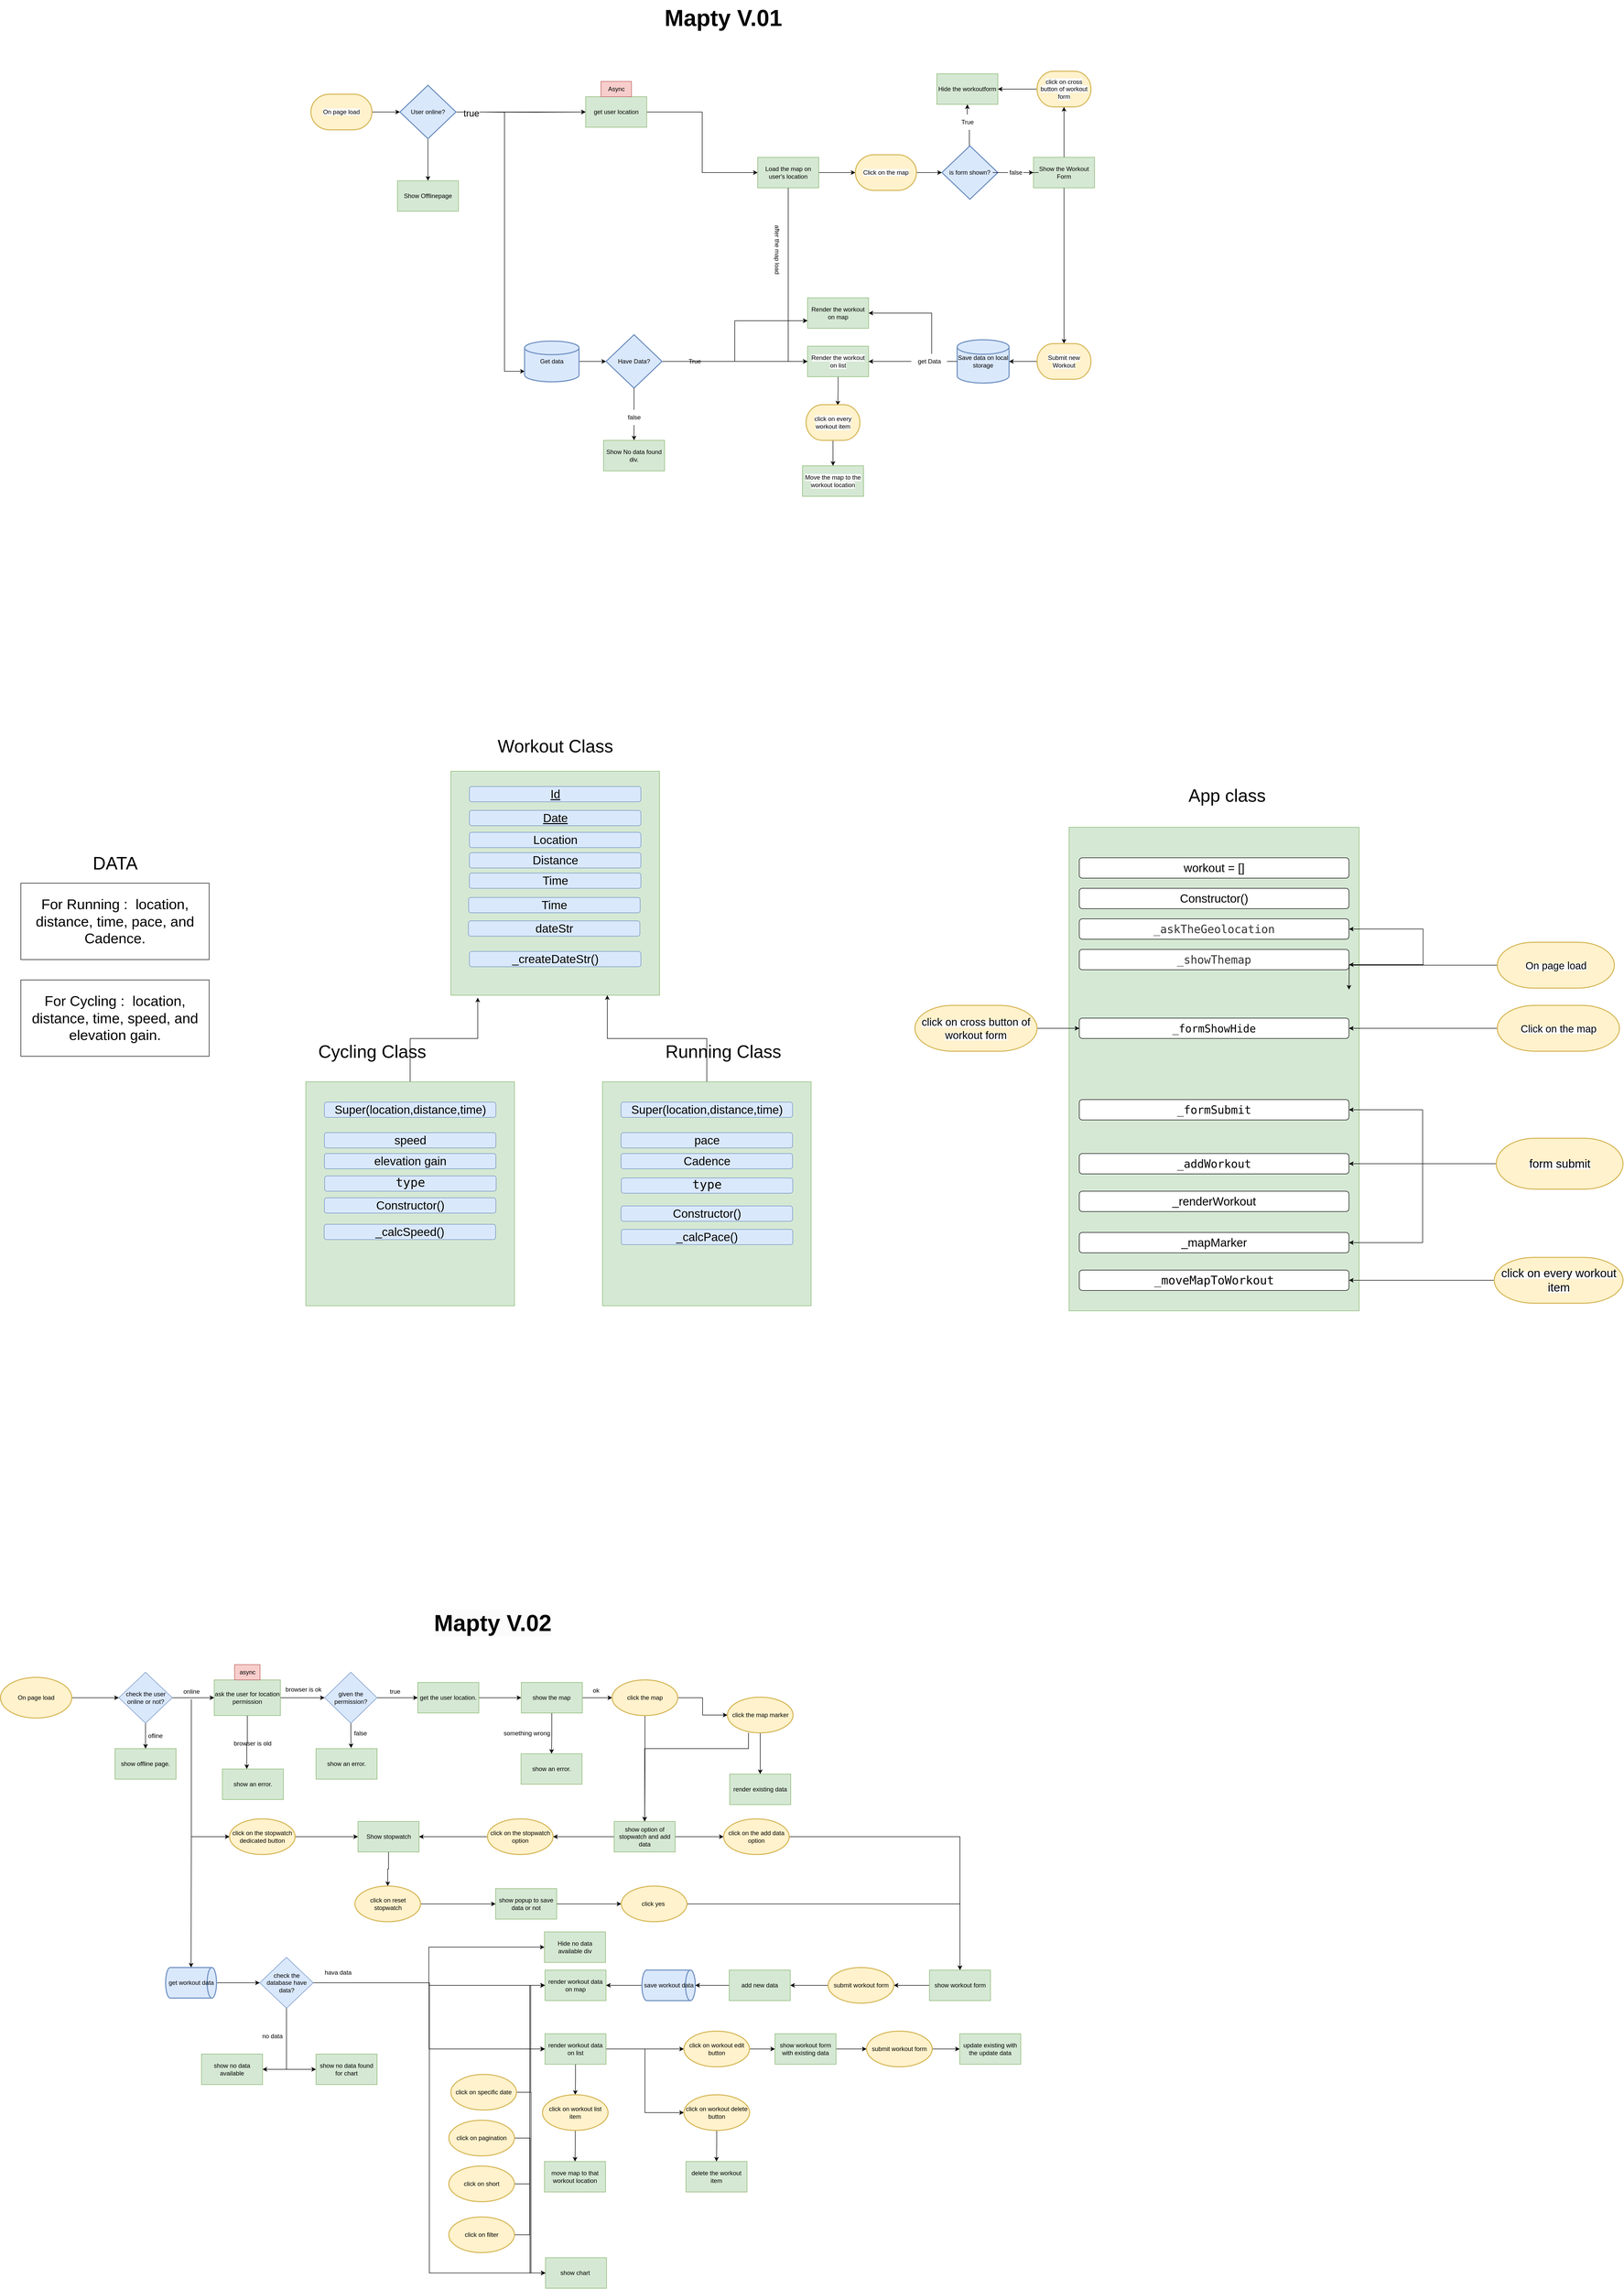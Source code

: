 <mxfile version="20.8.16" type="device"><diagram name="Page-1" id="f5jWN0pgwR2XiDKxZ4Az"><mxGraphModel dx="4033" dy="691" grid="1" gridSize="10" guides="1" tooltips="1" connect="1" arrows="1" fold="1" page="1" pageScale="1" pageWidth="850" pageHeight="1100" math="0" shadow="0"><root><mxCell id="0"/><mxCell id="1" parent="0"/><mxCell id="uLi9BmvLe99dUMRFo0VN-46" style="edgeStyle=orthogonalEdgeStyle;rounded=0;orthogonalLoop=1;jettySize=auto;html=1;entryX=0.002;entryY=0.743;entryDx=0;entryDy=0;entryPerimeter=0;" parent="1" target="uLi9BmvLe99dUMRFo0VN-28" edge="1"><mxGeometry relative="1" as="geometry"><mxPoint x="130" y="1345" as="sourcePoint"/></mxGeometry></mxCell><mxCell id="jutTdtSiO9mY_Df9QPoG-5" style="edgeStyle=orthogonalEdgeStyle;rounded=0;orthogonalLoop=1;jettySize=auto;html=1;" parent="1" target="uLi9BmvLe99dUMRFo0VN-39" edge="1"><mxGeometry relative="1" as="geometry"><mxPoint x="130" y="1345" as="sourcePoint"/></mxGeometry></mxCell><mxCell id="uLi9BmvLe99dUMRFo0VN-55" style="edgeStyle=orthogonalEdgeStyle;rounded=0;orthogonalLoop=1;jettySize=auto;html=1;entryX=0;entryY=0.5;entryDx=0;entryDy=0;entryPerimeter=0;" parent="1" source="uLi9BmvLe99dUMRFo0VN-11" target="uLi9BmvLe99dUMRFo0VN-14" edge="1"><mxGeometry relative="1" as="geometry"/></mxCell><mxCell id="uLi9BmvLe99dUMRFo0VN-100" style="edgeStyle=orthogonalEdgeStyle;rounded=0;orthogonalLoop=1;jettySize=auto;html=1;entryX=0;entryY=0.75;entryDx=0;entryDy=0;" parent="1" source="uLi9BmvLe99dUMRFo0VN-11" target="uLi9BmvLe99dUMRFo0VN-19" edge="1"><mxGeometry relative="1" as="geometry"/></mxCell><mxCell id="uLi9BmvLe99dUMRFo0VN-102" style="edgeStyle=orthogonalEdgeStyle;rounded=0;orthogonalLoop=1;jettySize=auto;html=1;entryX=0;entryY=0.5;entryDx=0;entryDy=0;" parent="1" source="uLi9BmvLe99dUMRFo0VN-11" target="uLi9BmvLe99dUMRFo0VN-21" edge="1"><mxGeometry relative="1" as="geometry"/></mxCell><mxCell id="uLi9BmvLe99dUMRFo0VN-11" value="Load the map on user's location" style="rounded=0;whiteSpace=wrap;html=1;fillColor=#d5e8d4;strokeColor=#82b366;" parent="1" vertex="1"><mxGeometry x="668" y="1434" width="120" height="60" as="geometry"/></mxCell><mxCell id="uLi9BmvLe99dUMRFo0VN-59" style="edgeStyle=orthogonalEdgeStyle;rounded=0;orthogonalLoop=1;jettySize=auto;html=1;entryX=0;entryY=0.5;entryDx=0;entryDy=0;" parent="1" source="uLi9BmvLe99dUMRFo0VN-14" target="uLi9BmvLe99dUMRFo0VN-58" edge="1"><mxGeometry relative="1" as="geometry"/></mxCell><mxCell id="uLi9BmvLe99dUMRFo0VN-14" value="&lt;span style=&quot;color: rgb(0, 0, 0); font-family: Helvetica; font-size: 12px; font-style: normal; font-variant-ligatures: normal; font-variant-caps: normal; font-weight: 400; letter-spacing: normal; orphans: 2; text-align: center; text-indent: 0px; text-transform: none; widows: 2; word-spacing: 0px; -webkit-text-stroke-width: 0px; background-color: rgb(251, 251, 251); text-decoration-thickness: initial; text-decoration-style: initial; text-decoration-color: initial; float: none; display: inline !important;&quot;&gt;Click on the map&lt;/span&gt;" style="strokeWidth=2;html=1;shape=mxgraph.flowchart.terminator;whiteSpace=wrap;fillColor=#fff2cc;strokeColor=#d6b656;" parent="1" vertex="1"><mxGeometry x="860" y="1429" width="120" height="70" as="geometry"/></mxCell><mxCell id="uLi9BmvLe99dUMRFo0VN-74" style="edgeStyle=orthogonalEdgeStyle;rounded=0;orthogonalLoop=1;jettySize=auto;html=1;entryX=0.5;entryY=1;entryDx=0;entryDy=0;entryPerimeter=0;" parent="1" source="uLi9BmvLe99dUMRFo0VN-16" target="uLi9BmvLe99dUMRFo0VN-65" edge="1"><mxGeometry relative="1" as="geometry"/></mxCell><mxCell id="uLi9BmvLe99dUMRFo0VN-76" style="edgeStyle=orthogonalEdgeStyle;rounded=0;orthogonalLoop=1;jettySize=auto;html=1;entryX=0.5;entryY=0;entryDx=0;entryDy=0;entryPerimeter=0;" parent="1" source="uLi9BmvLe99dUMRFo0VN-16" target="uLi9BmvLe99dUMRFo0VN-18" edge="1"><mxGeometry relative="1" as="geometry"/></mxCell><mxCell id="uLi9BmvLe99dUMRFo0VN-16" value="Show the Workout Form" style="rounded=0;whiteSpace=wrap;html=1;fillColor=#d5e8d4;strokeColor=#82b366;" parent="1" vertex="1"><mxGeometry x="1210" y="1434" width="120" height="60" as="geometry"/></mxCell><mxCell id="uLi9BmvLe99dUMRFo0VN-77" style="edgeStyle=orthogonalEdgeStyle;rounded=0;orthogonalLoop=1;jettySize=auto;html=1;entryX=1;entryY=0.5;entryDx=0;entryDy=0;entryPerimeter=0;" parent="1" source="uLi9BmvLe99dUMRFo0VN-18" target="uLi9BmvLe99dUMRFo0VN-24" edge="1"><mxGeometry relative="1" as="geometry"/></mxCell><mxCell id="uLi9BmvLe99dUMRFo0VN-18" value="&lt;span style=&quot;color: rgb(0, 0, 0); font-family: Helvetica; font-size: 12px; font-style: normal; font-variant-ligatures: normal; font-variant-caps: normal; font-weight: 400; letter-spacing: normal; orphans: 2; text-align: center; text-indent: 0px; text-transform: none; widows: 2; word-spacing: 0px; -webkit-text-stroke-width: 0px; background-color: rgb(251, 251, 251); text-decoration-thickness: initial; text-decoration-style: initial; text-decoration-color: initial; float: none; display: inline !important;&quot;&gt;Submit new Workout&lt;/span&gt;" style="strokeWidth=2;html=1;shape=mxgraph.flowchart.terminator;whiteSpace=wrap;fillColor=#fff2cc;strokeColor=#d6b656;" parent="1" vertex="1"><mxGeometry x="1217" y="1800" width="106" height="70" as="geometry"/></mxCell><mxCell id="uLi9BmvLe99dUMRFo0VN-19" value="Render the workout on map" style="rounded=0;whiteSpace=wrap;html=1;fillColor=#d5e8d4;strokeColor=#82b366;" parent="1" vertex="1"><mxGeometry x="766" y="1710" width="120" height="60" as="geometry"/></mxCell><mxCell id="uLi9BmvLe99dUMRFo0VN-107" style="edgeStyle=orthogonalEdgeStyle;rounded=0;orthogonalLoop=1;jettySize=auto;html=1;entryX=0.588;entryY=0.019;entryDx=0;entryDy=0;entryPerimeter=0;" parent="1" source="uLi9BmvLe99dUMRFo0VN-21" target="uLi9BmvLe99dUMRFo0VN-105" edge="1"><mxGeometry relative="1" as="geometry"/></mxCell><mxCell id="uLi9BmvLe99dUMRFo0VN-21" value="&lt;span style=&quot;color: rgb(0, 0, 0); font-family: Helvetica; font-size: 12px; font-style: normal; font-variant-ligatures: normal; font-variant-caps: normal; font-weight: 400; letter-spacing: normal; orphans: 2; text-align: center; text-indent: 0px; text-transform: none; widows: 2; word-spacing: 0px; -webkit-text-stroke-width: 0px; background-color: rgb(251, 251, 251); text-decoration-thickness: initial; text-decoration-style: initial; text-decoration-color: initial; float: none; display: inline !important;&quot;&gt;Render the workout on list&lt;/span&gt;" style="rounded=0;whiteSpace=wrap;html=1;fillColor=#d5e8d4;strokeColor=#82b366;" parent="1" vertex="1"><mxGeometry x="766" y="1805" width="120" height="60" as="geometry"/></mxCell><mxCell id="uLi9BmvLe99dUMRFo0VN-85" style="edgeStyle=orthogonalEdgeStyle;rounded=0;orthogonalLoop=1;jettySize=auto;html=1;entryX=1;entryY=0.5;entryDx=0;entryDy=0;startArrow=none;" parent="1" source="uLi9BmvLe99dUMRFo0VN-25" target="uLi9BmvLe99dUMRFo0VN-21" edge="1"><mxGeometry relative="1" as="geometry"/></mxCell><mxCell id="uLi9BmvLe99dUMRFo0VN-24" value="Save data on local storage" style="strokeWidth=2;html=1;shape=mxgraph.flowchart.database;whiteSpace=wrap;fillColor=#dae8fc;strokeColor=#6c8ebf;" parent="1" vertex="1"><mxGeometry x="1060" y="1792.5" width="102" height="85" as="geometry"/></mxCell><mxCell id="uLi9BmvLe99dUMRFo0VN-87" style="edgeStyle=orthogonalEdgeStyle;rounded=0;orthogonalLoop=1;jettySize=auto;html=1;entryX=0;entryY=0.5;entryDx=0;entryDy=0;" parent="1" source="uLi9BmvLe99dUMRFo0VN-28" target="uLi9BmvLe99dUMRFo0VN-86" edge="1"><mxGeometry relative="1" as="geometry"/></mxCell><mxCell id="uLi9BmvLe99dUMRFo0VN-28" value="Get data" style="strokeWidth=2;html=1;shape=mxgraph.flowchart.database;whiteSpace=wrap;fillColor=#dae8fc;strokeColor=#6c8ebf;" parent="1" vertex="1"><mxGeometry x="209.91" y="1795" width="107" height="80" as="geometry"/></mxCell><mxCell id="uLi9BmvLe99dUMRFo0VN-29" value="&lt;span style=&quot;color: rgb(0, 0, 0); font-family: Helvetica; font-size: 12px; font-style: normal; font-variant-ligatures: normal; font-variant-caps: normal; font-weight: 400; letter-spacing: normal; orphans: 2; text-align: center; text-indent: 0px; text-transform: none; widows: 2; word-spacing: 0px; -webkit-text-stroke-width: 0px; background-color: rgb(251, 251, 251); text-decoration-thickness: initial; text-decoration-style: initial; text-decoration-color: initial; float: none; display: inline !important;&quot;&gt;Move the map to the workout location&lt;/span&gt;" style="rounded=0;whiteSpace=wrap;html=1;fillColor=#d5e8d4;strokeColor=#82b366;" parent="1" vertex="1"><mxGeometry x="756" y="2040" width="120" height="60" as="geometry"/></mxCell><mxCell id="uLi9BmvLe99dUMRFo0VN-32" value="after the map load" style="text;html=1;align=center;verticalAlign=middle;resizable=0;points=[];autosize=1;rotation=90;" parent="1" vertex="1"><mxGeometry x="646" y="1600" width="120" height="30" as="geometry"/></mxCell><mxCell id="uLi9BmvLe99dUMRFo0VN-51" style="edgeStyle=orthogonalEdgeStyle;rounded=0;orthogonalLoop=1;jettySize=auto;html=1;entryX=0;entryY=0.5;entryDx=0;entryDy=0;" parent="1" source="uLi9BmvLe99dUMRFo0VN-39" target="uLi9BmvLe99dUMRFo0VN-11" edge="1"><mxGeometry relative="1" as="geometry"/></mxCell><mxCell id="uLi9BmvLe99dUMRFo0VN-39" value="get user location" style="rounded=0;whiteSpace=wrap;html=1;fillColor=#d5e8d4;strokeColor=#82b366;" parent="1" vertex="1"><mxGeometry x="330" y="1315" width="120" height="60" as="geometry"/></mxCell><mxCell id="uLi9BmvLe99dUMRFo0VN-50" value="Async" style="text;html=1;align=center;verticalAlign=middle;resizable=0;points=[];autosize=1;strokeColor=#b85450;fillColor=#f8cecc;" parent="1" vertex="1"><mxGeometry x="360" y="1285" width="60" height="30" as="geometry"/></mxCell><mxCell id="uLi9BmvLe99dUMRFo0VN-60" style="edgeStyle=orthogonalEdgeStyle;rounded=0;orthogonalLoop=1;jettySize=auto;html=1;entryX=0;entryY=0.5;entryDx=0;entryDy=0;startArrow=none;" parent="1" source="uLi9BmvLe99dUMRFo0VN-69" target="uLi9BmvLe99dUMRFo0VN-16" edge="1"><mxGeometry relative="1" as="geometry"/></mxCell><mxCell id="uLi9BmvLe99dUMRFo0VN-73" style="edgeStyle=orthogonalEdgeStyle;rounded=0;orthogonalLoop=1;jettySize=auto;html=1;startArrow=none;" parent="1" source="uLi9BmvLe99dUMRFo0VN-68" target="uLi9BmvLe99dUMRFo0VN-62" edge="1"><mxGeometry relative="1" as="geometry"><mxPoint x="1084" y="1411.5" as="sourcePoint"/><mxPoint x="1080" y="1325" as="targetPoint"/><Array as="points"/></mxGeometry></mxCell><mxCell id="uLi9BmvLe99dUMRFo0VN-58" value="is form shown?" style="rhombus;whiteSpace=wrap;html=1;fillColor=#dae8fc;strokeColor=#6c8ebf;strokeWidth=2;" parent="1" vertex="1"><mxGeometry x="1030" y="1411.5" width="110" height="105" as="geometry"/></mxCell><mxCell id="uLi9BmvLe99dUMRFo0VN-62" value="Hide the workoutform" style="rounded=0;whiteSpace=wrap;html=1;fillColor=#d5e8d4;strokeColor=#82b366;" parent="1" vertex="1"><mxGeometry x="1020" y="1270" width="120" height="60" as="geometry"/></mxCell><mxCell id="uLi9BmvLe99dUMRFo0VN-67" style="edgeStyle=orthogonalEdgeStyle;rounded=0;orthogonalLoop=1;jettySize=auto;html=1;entryX=1;entryY=0.5;entryDx=0;entryDy=0;" parent="1" source="uLi9BmvLe99dUMRFo0VN-65" target="uLi9BmvLe99dUMRFo0VN-62" edge="1"><mxGeometry relative="1" as="geometry"/></mxCell><mxCell id="uLi9BmvLe99dUMRFo0VN-65" value="&lt;span style=&quot;color: rgb(0, 0, 0); font-family: Helvetica; font-size: 12px; font-style: normal; font-variant-ligatures: normal; font-variant-caps: normal; font-weight: 400; letter-spacing: normal; orphans: 2; text-align: center; text-indent: 0px; text-transform: none; widows: 2; word-spacing: 0px; -webkit-text-stroke-width: 0px; background-color: rgb(251, 251, 251); text-decoration-thickness: initial; text-decoration-style: initial; text-decoration-color: initial; float: none; display: inline !important;&quot;&gt;click on cross button of workout form&lt;/span&gt;" style="strokeWidth=2;html=1;shape=mxgraph.flowchart.terminator;whiteSpace=wrap;fillColor=#fff2cc;strokeColor=#d6b656;" parent="1" vertex="1"><mxGeometry x="1217" y="1265" width="106" height="70" as="geometry"/></mxCell><mxCell id="uLi9BmvLe99dUMRFo0VN-80" value="" style="edgeStyle=orthogonalEdgeStyle;rounded=0;orthogonalLoop=1;jettySize=auto;html=1;endArrow=none;" parent="1" target="uLi9BmvLe99dUMRFo0VN-68" edge="1"><mxGeometry relative="1" as="geometry"><mxPoint x="1084" y="1411.5" as="sourcePoint"/><mxPoint x="1079" y="1330" as="targetPoint"/><Array as="points"><mxPoint x="1084" y="1368"/><mxPoint x="1079" y="1368"/></Array></mxGeometry></mxCell><mxCell id="uLi9BmvLe99dUMRFo0VN-68" value="True" style="text;html=1;align=center;verticalAlign=middle;resizable=0;points=[];autosize=1;" parent="1" vertex="1"><mxGeometry x="1055" y="1350" width="50" height="30" as="geometry"/></mxCell><mxCell id="uLi9BmvLe99dUMRFo0VN-81" value="" style="edgeStyle=orthogonalEdgeStyle;rounded=0;orthogonalLoop=1;jettySize=auto;html=1;entryX=0;entryY=0.5;entryDx=0;entryDy=0;endArrow=none;" parent="1" source="uLi9BmvLe99dUMRFo0VN-58" target="uLi9BmvLe99dUMRFo0VN-69" edge="1"><mxGeometry relative="1" as="geometry"><mxPoint x="1140" y="1464" as="sourcePoint"/><mxPoint x="1210" y="1464" as="targetPoint"/></mxGeometry></mxCell><mxCell id="uLi9BmvLe99dUMRFo0VN-69" value="false" style="text;html=1;align=center;verticalAlign=middle;resizable=0;points=[];autosize=1;" parent="1" vertex="1"><mxGeometry x="1150" y="1449" width="50" height="30" as="geometry"/></mxCell><mxCell id="uLi9BmvLe99dUMRFo0VN-93" style="edgeStyle=orthogonalEdgeStyle;rounded=0;orthogonalLoop=1;jettySize=auto;html=1;entryX=0.5;entryY=0;entryDx=0;entryDy=0;startArrow=none;" parent="1" source="uLi9BmvLe99dUMRFo0VN-97" target="uLi9BmvLe99dUMRFo0VN-89" edge="1"><mxGeometry relative="1" as="geometry"/></mxCell><mxCell id="uLi9BmvLe99dUMRFo0VN-103" style="edgeStyle=orthogonalEdgeStyle;rounded=0;orthogonalLoop=1;jettySize=auto;html=1;entryX=0;entryY=0.5;entryDx=0;entryDy=0;" parent="1" source="uLi9BmvLe99dUMRFo0VN-86" target="uLi9BmvLe99dUMRFo0VN-21" edge="1"><mxGeometry relative="1" as="geometry"/></mxCell><mxCell id="uLi9BmvLe99dUMRFo0VN-104" style="edgeStyle=orthogonalEdgeStyle;rounded=0;orthogonalLoop=1;jettySize=auto;html=1;entryX=0;entryY=0.75;entryDx=0;entryDy=0;" parent="1" source="uLi9BmvLe99dUMRFo0VN-86" target="uLi9BmvLe99dUMRFo0VN-19" edge="1"><mxGeometry relative="1" as="geometry"/></mxCell><mxCell id="uLi9BmvLe99dUMRFo0VN-86" value="Have Data?" style="rhombus;whiteSpace=wrap;html=1;fillColor=#dae8fc;strokeColor=#6c8ebf;strokeWidth=2;" parent="1" vertex="1"><mxGeometry x="370" y="1782.5" width="110" height="105" as="geometry"/></mxCell><mxCell id="uLi9BmvLe99dUMRFo0VN-89" value="Show No data found div." style="rounded=0;whiteSpace=wrap;html=1;fillColor=#d5e8d4;strokeColor=#82b366;" parent="1" vertex="1"><mxGeometry x="365" y="1990" width="120" height="60" as="geometry"/></mxCell><mxCell id="uLi9BmvLe99dUMRFo0VN-94" value="" style="edgeStyle=orthogonalEdgeStyle;rounded=0;orthogonalLoop=1;jettySize=auto;html=1;entryX=1;entryY=0.5;entryDx=0;entryDy=0;endArrow=none;" parent="1" source="uLi9BmvLe99dUMRFo0VN-24" target="uLi9BmvLe99dUMRFo0VN-25" edge="1"><mxGeometry relative="1" as="geometry"><mxPoint x="1055" y="1835" as="sourcePoint"/><mxPoint x="950" y="1835" as="targetPoint"/></mxGeometry></mxCell><mxCell id="uLi9BmvLe99dUMRFo0VN-99" style="edgeStyle=orthogonalEdgeStyle;rounded=0;orthogonalLoop=1;jettySize=auto;html=1;entryX=1;entryY=0.5;entryDx=0;entryDy=0;" parent="1" source="uLi9BmvLe99dUMRFo0VN-25" target="uLi9BmvLe99dUMRFo0VN-19" edge="1"><mxGeometry relative="1" as="geometry"><Array as="points"><mxPoint x="1010" y="1740"/></Array></mxGeometry></mxCell><mxCell id="uLi9BmvLe99dUMRFo0VN-25" value="get Data" style="text;html=1;align=center;verticalAlign=middle;resizable=0;points=[];autosize=1;rotation=0;" parent="1" vertex="1"><mxGeometry x="970" y="1820" width="70" height="30" as="geometry"/></mxCell><mxCell id="uLi9BmvLe99dUMRFo0VN-95" value="True" style="text;html=1;align=center;verticalAlign=middle;resizable=0;points=[];autosize=1;" parent="1" vertex="1"><mxGeometry x="519" y="1820" width="50" height="30" as="geometry"/></mxCell><mxCell id="uLi9BmvLe99dUMRFo0VN-98" value="" style="edgeStyle=orthogonalEdgeStyle;rounded=0;orthogonalLoop=1;jettySize=auto;html=1;entryX=0.5;entryY=0;entryDx=0;entryDy=0;endArrow=none;" parent="1" source="uLi9BmvLe99dUMRFo0VN-86" target="uLi9BmvLe99dUMRFo0VN-97" edge="1"><mxGeometry relative="1" as="geometry"><mxPoint x="425" y="1887.5" as="sourcePoint"/><mxPoint x="425" y="1990" as="targetPoint"/></mxGeometry></mxCell><mxCell id="uLi9BmvLe99dUMRFo0VN-97" value="false" style="text;html=1;align=center;verticalAlign=middle;resizable=0;points=[];autosize=1;" parent="1" vertex="1"><mxGeometry x="400" y="1930" width="50" height="30" as="geometry"/></mxCell><mxCell id="uLi9BmvLe99dUMRFo0VN-108" style="edgeStyle=orthogonalEdgeStyle;rounded=0;orthogonalLoop=1;jettySize=auto;html=1;entryX=0.5;entryY=0;entryDx=0;entryDy=0;" parent="1" source="uLi9BmvLe99dUMRFo0VN-105" target="uLi9BmvLe99dUMRFo0VN-29" edge="1"><mxGeometry relative="1" as="geometry"/></mxCell><mxCell id="uLi9BmvLe99dUMRFo0VN-105" value="&lt;span style=&quot;color: rgb(0, 0, 0); font-family: Helvetica; font-size: 12px; font-style: normal; font-variant-ligatures: normal; font-variant-caps: normal; font-weight: 400; letter-spacing: normal; orphans: 2; text-align: center; text-indent: 0px; text-transform: none; widows: 2; word-spacing: 0px; -webkit-text-stroke-width: 0px; background-color: rgb(251, 251, 251); text-decoration-thickness: initial; text-decoration-style: initial; text-decoration-color: initial; float: none; display: inline !important;&quot;&gt;click on every workout item&lt;/span&gt;" style="strokeWidth=2;html=1;shape=mxgraph.flowchart.terminator;whiteSpace=wrap;fillColor=#fff2cc;strokeColor=#d6b656;" parent="1" vertex="1"><mxGeometry x="763" y="1920" width="106" height="70" as="geometry"/></mxCell><mxCell id="RO83MAOJUm5DxB7Z4-zn-1" value="" style="rounded=0;whiteSpace=wrap;html=1;fillColor=#d5e8d4;strokeColor=#82b366;" parent="1" vertex="1"><mxGeometry x="65" y="2640" width="410" height="440" as="geometry"/></mxCell><mxCell id="RO83MAOJUm5DxB7Z4-zn-4" style="edgeStyle=orthogonalEdgeStyle;rounded=0;orthogonalLoop=1;jettySize=auto;html=1;entryX=0.129;entryY=1.011;entryDx=0;entryDy=0;entryPerimeter=0;" parent="1" source="RO83MAOJUm5DxB7Z4-zn-2" target="RO83MAOJUm5DxB7Z4-zn-1" edge="1"><mxGeometry relative="1" as="geometry"/></mxCell><mxCell id="RO83MAOJUm5DxB7Z4-zn-2" value="" style="rounded=0;whiteSpace=wrap;html=1;fillColor=#d5e8d4;strokeColor=#82b366;" parent="1" vertex="1"><mxGeometry x="-220" y="3250" width="410" height="440" as="geometry"/></mxCell><mxCell id="RO83MAOJUm5DxB7Z4-zn-5" style="edgeStyle=orthogonalEdgeStyle;rounded=0;orthogonalLoop=1;jettySize=auto;html=1;entryX=0.75;entryY=1;entryDx=0;entryDy=0;" parent="1" source="RO83MAOJUm5DxB7Z4-zn-3" target="RO83MAOJUm5DxB7Z4-zn-1" edge="1"><mxGeometry relative="1" as="geometry"/></mxCell><mxCell id="RO83MAOJUm5DxB7Z4-zn-3" value="" style="rounded=0;whiteSpace=wrap;html=1;fillColor=#d5e8d4;strokeColor=#82b366;" parent="1" vertex="1"><mxGeometry x="363" y="3250" width="410" height="440" as="geometry"/></mxCell><mxCell id="RO83MAOJUm5DxB7Z4-zn-7" value="DATA" style="text;html=1;align=center;verticalAlign=middle;resizable=0;points=[];autosize=1;strokeColor=none;fillColor=none;fontSize=35;" parent="1" vertex="1"><mxGeometry x="-650" y="2790" width="110" height="60" as="geometry"/></mxCell><mxCell id="RO83MAOJUm5DxB7Z4-zn-8" value="For Running :&amp;nbsp; location, distance, time, pace, and Cadence." style="whiteSpace=wrap;html=1;fontSize=28;" parent="1" vertex="1"><mxGeometry x="-780" y="2860" width="370" height="150" as="geometry"/></mxCell><mxCell id="RO83MAOJUm5DxB7Z4-zn-9" value="For Cycling :&amp;nbsp; location, distance, time, speed, and elevation gain." style="whiteSpace=wrap;html=1;fontSize=28;" parent="1" vertex="1"><mxGeometry x="-780" y="3050" width="370" height="150" as="geometry"/></mxCell><mxCell id="RO83MAOJUm5DxB7Z4-zn-10" value="" style="rounded=0;whiteSpace=wrap;html=1;fillColor=#d5e8d4;strokeColor=#82b366;" parent="1" vertex="1"><mxGeometry x="1280" y="2750" width="570" height="950" as="geometry"/></mxCell><mxCell id="RO83MAOJUm5DxB7Z4-zn-11" value="Workout Class" style="text;html=1;align=center;verticalAlign=middle;resizable=0;points=[];autosize=1;strokeColor=none;fillColor=none;fontSize=35;" parent="1" vertex="1"><mxGeometry x="145" y="2560" width="250" height="60" as="geometry"/></mxCell><mxCell id="RO83MAOJUm5DxB7Z4-zn-12" value="Cycling Class" style="text;html=1;align=center;verticalAlign=middle;resizable=0;points=[];autosize=1;strokeColor=none;fillColor=none;fontSize=35;" parent="1" vertex="1"><mxGeometry x="-210" y="3160" width="240" height="60" as="geometry"/></mxCell><mxCell id="RO83MAOJUm5DxB7Z4-zn-13" value="Running Class" style="text;html=1;align=center;verticalAlign=middle;resizable=0;points=[];autosize=1;strokeColor=none;fillColor=none;fontSize=35;" parent="1" vertex="1"><mxGeometry x="475" y="3160" width="250" height="60" as="geometry"/></mxCell><mxCell id="RO83MAOJUm5DxB7Z4-zn-14" value="App class" style="text;html=1;align=center;verticalAlign=middle;resizable=0;points=[];autosize=1;strokeColor=none;fillColor=none;fontSize=35;" parent="1" vertex="1"><mxGeometry x="1500" y="2657" width="180" height="60" as="geometry"/></mxCell><mxCell id="jutTdtSiO9mY_Df9QPoG-1" style="edgeStyle=orthogonalEdgeStyle;rounded=0;orthogonalLoop=1;jettySize=auto;html=1;entryX=1;entryY=0.75;entryDx=0;entryDy=0;" parent="1" source="RO83MAOJUm5DxB7Z4-zn-15" target="RO83MAOJUm5DxB7Z4-zn-35" edge="1"><mxGeometry relative="1" as="geometry"><mxPoint x="1870" y="2975" as="targetPoint"/></mxGeometry></mxCell><mxCell id="jutTdtSiO9mY_Df9QPoG-3" style="edgeStyle=orthogonalEdgeStyle;rounded=0;orthogonalLoop=1;jettySize=auto;html=1;entryX=1;entryY=0.5;entryDx=0;entryDy=0;" parent="1" source="RO83MAOJUm5DxB7Z4-zn-15" edge="1"><mxGeometry relative="1" as="geometry"><mxPoint x="1830" y="3069" as="targetPoint"/></mxGeometry></mxCell><mxCell id="jutTdtSiO9mY_Df9QPoG-8" style="edgeStyle=orthogonalEdgeStyle;rounded=0;orthogonalLoop=1;jettySize=auto;html=1;entryX=1;entryY=0.5;entryDx=0;entryDy=0;" parent="1" source="RO83MAOJUm5DxB7Z4-zn-15" target="jutTdtSiO9mY_Df9QPoG-7" edge="1"><mxGeometry relative="1" as="geometry"/></mxCell><mxCell id="RO83MAOJUm5DxB7Z4-zn-15" value="&lt;span style=&quot;color: rgb(0, 0, 0); font-family: Helvetica; font-style: normal; font-variant-ligatures: normal; font-variant-caps: normal; font-weight: 400; letter-spacing: normal; orphans: 2; text-align: center; text-indent: 0px; text-transform: none; widows: 2; word-spacing: 0px; -webkit-text-stroke-width: 0px; background-color: rgb(251, 251, 251); text-decoration-thickness: initial; text-decoration-style: initial; text-decoration-color: initial; float: none; display: inline !important;&quot;&gt;&lt;font style=&quot;font-size: 20px;&quot;&gt;On page load&lt;/font&gt;&lt;/span&gt;" style="strokeWidth=2;html=1;shape=mxgraph.flowchart.terminator;whiteSpace=wrap;fillColor=#fff2cc;strokeColor=#d6b656;" parent="1" vertex="1"><mxGeometry x="2121.5" y="2976" width="230" height="90" as="geometry"/></mxCell><mxCell id="jutTdtSiO9mY_Df9QPoG-10" style="edgeStyle=orthogonalEdgeStyle;rounded=0;orthogonalLoop=1;jettySize=auto;html=1;entryX=1;entryY=0.5;entryDx=0;entryDy=0;" parent="1" source="RO83MAOJUm5DxB7Z4-zn-16" target="jutTdtSiO9mY_Df9QPoG-4" edge="1"><mxGeometry relative="1" as="geometry"/></mxCell><mxCell id="RO83MAOJUm5DxB7Z4-zn-16" value="&lt;span style=&quot;color: rgb(0, 0, 0); font-family: Helvetica; font-style: normal; font-variant-ligatures: normal; font-variant-caps: normal; font-weight: 400; letter-spacing: normal; orphans: 2; text-align: center; text-indent: 0px; text-transform: none; widows: 2; word-spacing: 0px; -webkit-text-stroke-width: 0px; background-color: rgb(251, 251, 251); text-decoration-thickness: initial; text-decoration-style: initial; text-decoration-color: initial; float: none; display: inline !important;&quot;&gt;&lt;font style=&quot;font-size: 20px;&quot;&gt;Click on the map&lt;/font&gt;&lt;/span&gt;" style="strokeWidth=2;html=1;shape=mxgraph.flowchart.terminator;whiteSpace=wrap;fillColor=#fff2cc;strokeColor=#d6b656;" parent="1" vertex="1"><mxGeometry x="2121.5" y="3100" width="240" height="90" as="geometry"/></mxCell><mxCell id="jutTdtSiO9mY_Df9QPoG-14" style="edgeStyle=orthogonalEdgeStyle;rounded=0;orthogonalLoop=1;jettySize=auto;html=1;entryX=0;entryY=0.5;entryDx=0;entryDy=0;" parent="1" source="RO83MAOJUm5DxB7Z4-zn-17" target="jutTdtSiO9mY_Df9QPoG-4" edge="1"><mxGeometry relative="1" as="geometry"><mxPoint x="1300" y="3205" as="targetPoint"/></mxGeometry></mxCell><mxCell id="RO83MAOJUm5DxB7Z4-zn-17" value="&lt;span style=&quot;color: rgb(0, 0, 0); font-family: Helvetica; font-style: normal; font-variant-ligatures: normal; font-variant-caps: normal; font-weight: 400; letter-spacing: normal; orphans: 2; text-align: center; text-indent: 0px; text-transform: none; widows: 2; word-spacing: 0px; -webkit-text-stroke-width: 0px; background-color: rgb(251, 251, 251); text-decoration-thickness: initial; text-decoration-style: initial; text-decoration-color: initial; float: none; display: inline !important;&quot;&gt;&lt;font style=&quot;font-size: 21px;&quot;&gt;click on cross button of workout form&lt;/font&gt;&lt;/span&gt;" style="strokeWidth=2;html=1;shape=mxgraph.flowchart.terminator;whiteSpace=wrap;fillColor=#fff2cc;strokeColor=#d6b656;" parent="1" vertex="1"><mxGeometry x="977" y="3100" width="240" height="90" as="geometry"/></mxCell><mxCell id="jutTdtSiO9mY_Df9QPoG-18" style="edgeStyle=orthogonalEdgeStyle;rounded=0;orthogonalLoop=1;jettySize=auto;html=1;entryX=1;entryY=0.5;entryDx=0;entryDy=0;" parent="1" source="RO83MAOJUm5DxB7Z4-zn-18" target="jutTdtSiO9mY_Df9QPoG-17" edge="1"><mxGeometry relative="1" as="geometry"/></mxCell><mxCell id="jutTdtSiO9mY_Df9QPoG-22" style="edgeStyle=orthogonalEdgeStyle;rounded=0;orthogonalLoop=1;jettySize=auto;html=1;entryX=1;entryY=0.5;entryDx=0;entryDy=0;" parent="1" source="RO83MAOJUm5DxB7Z4-zn-18" target="jutTdtSiO9mY_Df9QPoG-21" edge="1"><mxGeometry relative="1" as="geometry"/></mxCell><mxCell id="jutTdtSiO9mY_Df9QPoG-26" style="edgeStyle=orthogonalEdgeStyle;rounded=0;orthogonalLoop=1;jettySize=auto;html=1;entryX=1;entryY=0.5;entryDx=0;entryDy=0;" parent="1" source="RO83MAOJUm5DxB7Z4-zn-18" target="jutTdtSiO9mY_Df9QPoG-25" edge="1"><mxGeometry relative="1" as="geometry"/></mxCell><mxCell id="RO83MAOJUm5DxB7Z4-zn-18" value="&lt;span style=&quot;color: rgb(0, 0, 0); font-family: Helvetica; font-style: normal; font-variant-ligatures: normal; font-variant-caps: normal; font-weight: 400; letter-spacing: normal; orphans: 2; text-align: center; text-indent: 0px; text-transform: none; widows: 2; word-spacing: 0px; -webkit-text-stroke-width: 0px; background-color: rgb(251, 251, 251); text-decoration-thickness: initial; text-decoration-style: initial; text-decoration-color: initial; float: none; display: inline !important;&quot;&gt;&lt;font style=&quot;font-size: 23px;&quot;&gt;form submit&lt;/font&gt;&lt;/span&gt;" style="strokeWidth=2;html=1;shape=mxgraph.flowchart.terminator;whiteSpace=wrap;fillColor=#fff2cc;strokeColor=#d6b656;" parent="1" vertex="1"><mxGeometry x="2119.5" y="3361" width="249" height="100" as="geometry"/></mxCell><mxCell id="jutTdtSiO9mY_Df9QPoG-23" style="edgeStyle=orthogonalEdgeStyle;rounded=0;orthogonalLoop=1;jettySize=auto;html=1;entryX=1;entryY=0.5;entryDx=0;entryDy=0;" parent="1" source="RO83MAOJUm5DxB7Z4-zn-19" target="jutTdtSiO9mY_Df9QPoG-24" edge="1"><mxGeometry relative="1" as="geometry"><mxPoint x="2020" y="3540" as="targetPoint"/></mxGeometry></mxCell><mxCell id="RO83MAOJUm5DxB7Z4-zn-19" value="&lt;span style=&quot;color: rgb(0, 0, 0); font-family: Helvetica; font-style: normal; font-variant-ligatures: normal; font-variant-caps: normal; font-weight: 400; letter-spacing: normal; orphans: 2; text-align: center; text-indent: 0px; text-transform: none; widows: 2; word-spacing: 0px; -webkit-text-stroke-width: 0px; background-color: rgb(251, 251, 251); text-decoration-thickness: initial; text-decoration-style: initial; text-decoration-color: initial; float: none; display: inline !important;&quot;&gt;&lt;font style=&quot;font-size: 23px;&quot;&gt;click on every workout item&lt;/font&gt;&lt;/span&gt;" style="strokeWidth=2;html=1;shape=mxgraph.flowchart.terminator;whiteSpace=wrap;fillColor=#fff2cc;strokeColor=#d6b656;" parent="1" vertex="1"><mxGeometry x="2115.5" y="3595" width="253" height="90" as="geometry"/></mxCell><mxCell id="RO83MAOJUm5DxB7Z4-zn-21" value="Location" style="rounded=1;whiteSpace=wrap;html=1;fontSize=23;fillColor=#dae8fc;strokeColor=#6c8ebf;" parent="1" vertex="1"><mxGeometry x="101.5" y="2760" width="337" height="30" as="geometry"/></mxCell><mxCell id="RO83MAOJUm5DxB7Z4-zn-22" value="Distance" style="rounded=1;whiteSpace=wrap;html=1;fontSize=23;fillColor=#dae8fc;strokeColor=#6c8ebf;" parent="1" vertex="1"><mxGeometry x="101.5" y="2800" width="337" height="30" as="geometry"/></mxCell><mxCell id="RO83MAOJUm5DxB7Z4-zn-23" value="Time" style="rounded=1;whiteSpace=wrap;html=1;fontSize=23;fillColor=#dae8fc;strokeColor=#6c8ebf;" parent="1" vertex="1"><mxGeometry x="101.5" y="2840" width="337" height="30" as="geometry"/></mxCell><mxCell id="RO83MAOJUm5DxB7Z4-zn-24" value="dateStr" style="rounded=1;whiteSpace=wrap;html=1;fontSize=23;fillColor=#dae8fc;strokeColor=#6c8ebf;" parent="1" vertex="1"><mxGeometry x="99.5" y="2934" width="337" height="30" as="geometry"/></mxCell><mxCell id="RO83MAOJUm5DxB7Z4-zn-25" value="&lt;u&gt;Date&lt;/u&gt;" style="rounded=1;whiteSpace=wrap;html=1;fontSize=23;fillColor=#dae8fc;strokeColor=#6c8ebf;" parent="1" vertex="1"><mxGeometry x="101.5" y="2717" width="337" height="30" as="geometry"/></mxCell><mxCell id="RO83MAOJUm5DxB7Z4-zn-26" value="&lt;u&gt;Id&lt;/u&gt;" style="rounded=1;whiteSpace=wrap;html=1;fontSize=23;fillColor=#dae8fc;strokeColor=#6c8ebf;" parent="1" vertex="1"><mxGeometry x="101.5" y="2670" width="337" height="30" as="geometry"/></mxCell><mxCell id="RO83MAOJUm5DxB7Z4-zn-27" value="Super(location,distance,time)" style="rounded=1;whiteSpace=wrap;html=1;fontSize=23;fillColor=#dae8fc;strokeColor=#6c8ebf;" parent="1" vertex="1"><mxGeometry x="-183.5" y="3290" width="337" height="30" as="geometry"/></mxCell><mxCell id="RO83MAOJUm5DxB7Z4-zn-28" value="speed" style="rounded=1;whiteSpace=wrap;html=1;fontSize=23;fillColor=#dae8fc;strokeColor=#6c8ebf;" parent="1" vertex="1"><mxGeometry x="-183.5" y="3350" width="337" height="30" as="geometry"/></mxCell><mxCell id="RO83MAOJUm5DxB7Z4-zn-29" value="elevation gain" style="rounded=1;whiteSpace=wrap;html=1;fontSize=23;fillColor=#dae8fc;strokeColor=#6c8ebf;" parent="1" vertex="1"><mxGeometry x="-183.5" y="3391" width="337" height="30" as="geometry"/></mxCell><mxCell id="RO83MAOJUm5DxB7Z4-zn-30" value="Constructor()" style="rounded=1;whiteSpace=wrap;html=1;fontSize=23;fillColor=#dae8fc;strokeColor=#6c8ebf;" parent="1" vertex="1"><mxGeometry x="-183.5" y="3478" width="337" height="30" as="geometry"/></mxCell><mxCell id="RO83MAOJUm5DxB7Z4-zn-31" value="Super(location,distance,time)" style="rounded=1;whiteSpace=wrap;html=1;fontSize=23;fillColor=#dae8fc;strokeColor=#6c8ebf;" parent="1" vertex="1"><mxGeometry x="399.5" y="3290" width="337" height="30" as="geometry"/></mxCell><mxCell id="RO83MAOJUm5DxB7Z4-zn-32" value="pace" style="rounded=1;whiteSpace=wrap;html=1;fontSize=23;fillColor=#dae8fc;strokeColor=#6c8ebf;" parent="1" vertex="1"><mxGeometry x="399.5" y="3350" width="337" height="30" as="geometry"/></mxCell><mxCell id="RO83MAOJUm5DxB7Z4-zn-33" value="Cadence" style="rounded=1;whiteSpace=wrap;html=1;fontSize=23;fillColor=#dae8fc;strokeColor=#6c8ebf;" parent="1" vertex="1"><mxGeometry x="399.5" y="3391" width="337" height="30" as="geometry"/></mxCell><mxCell id="RO83MAOJUm5DxB7Z4-zn-34" value="Constructor()" style="rounded=1;whiteSpace=wrap;html=1;fontSize=23;fillColor=#dae8fc;strokeColor=#6c8ebf;" parent="1" vertex="1"><mxGeometry x="399.5" y="3494" width="337" height="30" as="geometry"/></mxCell><mxCell id="RO83MAOJUm5DxB7Z4-zn-35" value="&lt;div style=&quot;font-family: &amp;quot;Droid Sans Mono&amp;quot;, &amp;quot;monospace&amp;quot;, monospace; line-height: 19px;&quot;&gt;&lt;font style=&quot;font-size: 22px;&quot; color=&quot;#333333&quot;&gt;_showThemap&lt;/font&gt;&lt;/div&gt;" style="rounded=1;whiteSpace=wrap;html=1;fontSize=23;" parent="1" vertex="1"><mxGeometry x="1300" y="2990" width="530" height="40" as="geometry"/></mxCell><mxCell id="jutTdtSiO9mY_Df9QPoG-4" value="&lt;div style=&quot;font-family: &amp;quot;Droid Sans Mono&amp;quot;, &amp;quot;monospace&amp;quot;, monospace; line-height: 19px;&quot;&gt;&lt;font color=&quot;#030303&quot; style=&quot;font-size: 21px;&quot;&gt;_formShowHide&lt;/font&gt;&lt;/div&gt;" style="rounded=1;whiteSpace=wrap;html=1;fontSize=23;" parent="1" vertex="1"><mxGeometry x="1300" y="3125" width="530" height="40" as="geometry"/></mxCell><mxCell id="jutTdtSiO9mY_Df9QPoG-7" value="&lt;div style=&quot;font-family: &amp;quot;Droid Sans Mono&amp;quot;, &amp;quot;monospace&amp;quot;, monospace; line-height: 19px;&quot;&gt;&lt;font color=&quot;#333333&quot; style=&quot;font-size: 22px;&quot;&gt;_askTheGeolocation&lt;/font&gt;&lt;/div&gt;" style="rounded=1;whiteSpace=wrap;html=1;fontSize=23;" parent="1" vertex="1"><mxGeometry x="1300" y="2930" width="530" height="40" as="geometry"/></mxCell><mxCell id="jutTdtSiO9mY_Df9QPoG-17" value="&lt;div style=&quot;font-family: &amp;quot;Droid Sans Mono&amp;quot;, &amp;quot;monospace&amp;quot;, monospace; line-height: 19px;&quot;&gt;&lt;font color=&quot;#030303&quot; style=&quot;font-size: 22px;&quot;&gt;_addWorkout&lt;/font&gt;&lt;/div&gt;" style="rounded=1;whiteSpace=wrap;html=1;fontSize=23;" parent="1" vertex="1"><mxGeometry x="1300" y="3391" width="530" height="40" as="geometry"/></mxCell><mxCell id="jutTdtSiO9mY_Df9QPoG-21" value="_mapMarker" style="rounded=1;whiteSpace=wrap;html=1;fontSize=23;" parent="1" vertex="1"><mxGeometry x="1300" y="3546" width="530" height="40" as="geometry"/></mxCell><mxCell id="jutTdtSiO9mY_Df9QPoG-24" value="&lt;div style=&quot;font-family: &amp;quot;Droid Sans Mono&amp;quot;, &amp;quot;monospace&amp;quot;, monospace; line-height: 19px;&quot;&gt;_moveMapToWorkout&lt;/div&gt;" style="rounded=1;whiteSpace=wrap;html=1;fontSize=23;" parent="1" vertex="1"><mxGeometry x="1300" y="3620" width="530" height="40" as="geometry"/></mxCell><mxCell id="jutTdtSiO9mY_Df9QPoG-25" value="&lt;div style=&quot;font-family: &amp;quot;Droid Sans Mono&amp;quot;, &amp;quot;monospace&amp;quot;, monospace; line-height: 19px;&quot;&gt;&lt;font style=&quot;font-size: 22px;&quot; color=&quot;#030303&quot;&gt;_formSubmit&lt;/font&gt;&lt;/div&gt;" style="rounded=1;whiteSpace=wrap;html=1;fontSize=23;" parent="1" vertex="1"><mxGeometry x="1300" y="3285" width="530" height="40" as="geometry"/></mxCell><mxCell id="jutTdtSiO9mY_Df9QPoG-27" value="workout = []" style="rounded=1;whiteSpace=wrap;html=1;fontSize=23;" parent="1" vertex="1"><mxGeometry x="1300" y="2810" width="530" height="40" as="geometry"/></mxCell><mxCell id="jutTdtSiO9mY_Df9QPoG-28" value="Constructor()" style="rounded=1;whiteSpace=wrap;html=1;fontSize=23;" parent="1" vertex="1"><mxGeometry x="1300" y="2870" width="530" height="40" as="geometry"/></mxCell><mxCell id="PZ2fFE5M0CgCZ7E3Isu_-7" style="edgeStyle=orthogonalEdgeStyle;rounded=0;orthogonalLoop=1;jettySize=auto;html=1;entryX=0;entryY=0.5;entryDx=0;entryDy=0;fontSize=18;" parent="1" source="PZ2fFE5M0CgCZ7E3Isu_-1" target="PZ2fFE5M0CgCZ7E3Isu_-2" edge="1"><mxGeometry relative="1" as="geometry"/></mxCell><mxCell id="PZ2fFE5M0CgCZ7E3Isu_-1" value="&lt;span style=&quot;color: rgb(0, 0, 0); font-family: Helvetica; font-size: 12px; font-style: normal; font-variant-ligatures: normal; font-variant-caps: normal; font-weight: 400; letter-spacing: normal; orphans: 2; text-align: center; text-indent: 0px; text-transform: none; widows: 2; word-spacing: 0px; -webkit-text-stroke-width: 0px; background-color: rgb(251, 251, 251); text-decoration-thickness: initial; text-decoration-style: initial; text-decoration-color: initial; float: none; display: inline !important;&quot;&gt;On page load&lt;/span&gt;" style="strokeWidth=2;html=1;shape=mxgraph.flowchart.terminator;whiteSpace=wrap;fillColor=#fff2cc;strokeColor=#d6b656;" parent="1" vertex="1"><mxGeometry x="-210" y="1310" width="120" height="70" as="geometry"/></mxCell><mxCell id="PZ2fFE5M0CgCZ7E3Isu_-3" style="edgeStyle=orthogonalEdgeStyle;rounded=0;orthogonalLoop=1;jettySize=auto;html=1;entryX=0;entryY=0.5;entryDx=0;entryDy=0;" parent="1" source="PZ2fFE5M0CgCZ7E3Isu_-2" target="uLi9BmvLe99dUMRFo0VN-39" edge="1"><mxGeometry relative="1" as="geometry"/></mxCell><mxCell id="PZ2fFE5M0CgCZ7E3Isu_-4" value="true" style="edgeLabel;html=1;align=center;verticalAlign=middle;resizable=0;points=[];fontSize=18;" parent="PZ2fFE5M0CgCZ7E3Isu_-3" vertex="1" connectable="0"><mxGeometry x="-0.766" y="-3" relative="1" as="geometry"><mxPoint as="offset"/></mxGeometry></mxCell><mxCell id="PZ2fFE5M0CgCZ7E3Isu_-5" style="edgeStyle=orthogonalEdgeStyle;rounded=0;orthogonalLoop=1;jettySize=auto;html=1;fontSize=18;" parent="1" source="PZ2fFE5M0CgCZ7E3Isu_-2" target="PZ2fFE5M0CgCZ7E3Isu_-6" edge="1"><mxGeometry relative="1" as="geometry"><mxPoint x="15" y="1470" as="targetPoint"/></mxGeometry></mxCell><mxCell id="PZ2fFE5M0CgCZ7E3Isu_-2" value="User online?" style="rhombus;whiteSpace=wrap;html=1;fillColor=#dae8fc;strokeColor=#6c8ebf;strokeWidth=2;" parent="1" vertex="1"><mxGeometry x="-35" y="1292.5" width="110" height="105" as="geometry"/></mxCell><mxCell id="PZ2fFE5M0CgCZ7E3Isu_-6" value="Show Offlinepage" style="rounded=0;whiteSpace=wrap;html=1;fillColor=#d5e8d4;strokeColor=#82b366;" parent="1" vertex="1"><mxGeometry x="-40" y="1480" width="120" height="60" as="geometry"/></mxCell><mxCell id="PZ2fFE5M0CgCZ7E3Isu_-8" value="_createDateStr()" style="rounded=1;whiteSpace=wrap;html=1;fontSize=23;fillColor=#dae8fc;strokeColor=#6c8ebf;" parent="1" vertex="1"><mxGeometry x="101.5" y="2994" width="337" height="30" as="geometry"/></mxCell><mxCell id="PZ2fFE5M0CgCZ7E3Isu_-9" value="Time" style="rounded=1;whiteSpace=wrap;html=1;fontSize=23;fillColor=#dae8fc;strokeColor=#6c8ebf;" parent="1" vertex="1"><mxGeometry x="100" y="2888" width="337" height="30" as="geometry"/></mxCell><mxCell id="PZ2fFE5M0CgCZ7E3Isu_-10" value="_calcSpeed()" style="rounded=1;whiteSpace=wrap;html=1;fontSize=23;fillColor=#dae8fc;strokeColor=#6c8ebf;" parent="1" vertex="1"><mxGeometry x="-184" y="3530" width="337" height="30" as="geometry"/></mxCell><mxCell id="PZ2fFE5M0CgCZ7E3Isu_-11" value="_calcPace()" style="rounded=1;whiteSpace=wrap;html=1;fontSize=23;fillColor=#dae8fc;strokeColor=#6c8ebf;" parent="1" vertex="1"><mxGeometry x="400" y="3540" width="337" height="30" as="geometry"/></mxCell><mxCell id="PZ2fFE5M0CgCZ7E3Isu_-13" value="&lt;div style=&quot;font-family: &amp;quot;Droid Sans Mono&amp;quot;, &amp;quot;monospace&amp;quot;, monospace; line-height: 19px;&quot;&gt;&lt;font size=&quot;1&quot; color=&quot;#030303&quot; style=&quot;&quot;&gt;&lt;span style=&quot;font-size: 24px;&quot;&gt;type&lt;/span&gt;&lt;/font&gt;&lt;/div&gt;" style="rounded=1;whiteSpace=wrap;html=1;fontSize=23;fillColor=#dae8fc;strokeColor=#6c8ebf;" parent="1" vertex="1"><mxGeometry x="-183" y="3435" width="337" height="30" as="geometry"/></mxCell><mxCell id="PZ2fFE5M0CgCZ7E3Isu_-14" value="&lt;div style=&quot;font-family: &amp;quot;Droid Sans Mono&amp;quot;, &amp;quot;monospace&amp;quot;, monospace; line-height: 19px;&quot;&gt;&lt;font size=&quot;1&quot; color=&quot;#030303&quot; style=&quot;&quot;&gt;&lt;span style=&quot;font-size: 24px;&quot;&gt;type&lt;/span&gt;&lt;/font&gt;&lt;/div&gt;" style="rounded=1;whiteSpace=wrap;html=1;fontSize=23;fillColor=#dae8fc;strokeColor=#6c8ebf;" parent="1" vertex="1"><mxGeometry x="400" y="3439" width="337" height="30" as="geometry"/></mxCell><mxCell id="PZ2fFE5M0CgCZ7E3Isu_-15" value="_renderWorkout" style="rounded=1;whiteSpace=wrap;html=1;fontSize=23;" parent="1" vertex="1"><mxGeometry x="1300" y="3465" width="530" height="40" as="geometry"/></mxCell><mxCell id="PZ2fFE5M0CgCZ7E3Isu_-16" value="&lt;font style=&quot;font-size: 45px;&quot;&gt;&lt;b&gt;Mapty V.01&lt;/b&gt;&lt;/font&gt;" style="text;html=1;align=center;verticalAlign=middle;resizable=0;points=[];autosize=1;strokeColor=none;fillColor=none;fontSize=22;fontColor=#030303;" parent="1" vertex="1"><mxGeometry x="475" y="1125" width="250" height="70" as="geometry"/></mxCell><mxCell id="h2w0DIBNYofCaRWdZ0LN-1" value="&lt;b style=&quot;border-color: var(--border-color); color: rgb(3, 3, 3); font-family: Helvetica; font-size: 45px; font-style: normal; font-variant-ligatures: normal; font-variant-caps: normal; letter-spacing: normal; orphans: 2; text-align: center; text-indent: 0px; text-transform: none; widows: 2; word-spacing: 0px; -webkit-text-stroke-width: 0px; background-color: rgb(251, 251, 251); text-decoration-thickness: initial; text-decoration-style: initial; text-decoration-color: initial;&quot;&gt;Mapty V.02&lt;br&gt;&lt;/b&gt;" style="text;whiteSpace=wrap;html=1;" parent="1" vertex="1"><mxGeometry x="30" y="4280" width="260" height="80" as="geometry"/></mxCell><mxCell id="h2w0DIBNYofCaRWdZ0LN-14" style="edgeStyle=orthogonalEdgeStyle;rounded=0;orthogonalLoop=1;jettySize=auto;html=1;entryX=0;entryY=0.5;entryDx=0;entryDy=0;" parent="1" source="h2w0DIBNYofCaRWdZ0LN-2" target="h2w0DIBNYofCaRWdZ0LN-12" edge="1"><mxGeometry relative="1" as="geometry"/></mxCell><mxCell id="h2w0DIBNYofCaRWdZ0LN-2" value="On page load" style="strokeWidth=2;html=1;shape=mxgraph.flowchart.start_1;whiteSpace=wrap;fillColor=#fff2cc;strokeColor=#d6b656;" parent="1" vertex="1"><mxGeometry x="-820" y="4420" width="140" height="80" as="geometry"/></mxCell><mxCell id="h2w0DIBNYofCaRWdZ0LN-33" style="edgeStyle=orthogonalEdgeStyle;rounded=0;orthogonalLoop=1;jettySize=auto;html=1;entryX=0.5;entryY=0;entryDx=0;entryDy=0;entryPerimeter=0;" parent="1" source="h2w0DIBNYofCaRWdZ0LN-6" target="h2w0DIBNYofCaRWdZ0LN-34" edge="1"><mxGeometry relative="1" as="geometry"><mxPoint x="-445" y="4820" as="targetPoint"/></mxGeometry></mxCell><mxCell id="h2w0DIBNYofCaRWdZ0LN-64" style="edgeStyle=orthogonalEdgeStyle;rounded=0;orthogonalLoop=1;jettySize=auto;html=1;entryX=0;entryY=0.5;entryDx=0;entryDy=0;entryPerimeter=0;" parent="1" source="h2w0DIBNYofCaRWdZ0LN-6" target="h2w0DIBNYofCaRWdZ0LN-58" edge="1"><mxGeometry relative="1" as="geometry"><Array as="points"><mxPoint x="-445" y="4733"/></Array></mxGeometry></mxCell><mxCell id="h2w0DIBNYofCaRWdZ0LN-6" value="online" style="text;html=1;align=center;verticalAlign=middle;resizable=0;points=[];autosize=1;strokeColor=none;fillColor=none;" parent="1" vertex="1"><mxGeometry x="-475" y="4433" width="60" height="30" as="geometry"/></mxCell><mxCell id="h2w0DIBNYofCaRWdZ0LN-9" value="show offline page." style="rounded=0;whiteSpace=wrap;html=1;fillColor=#d5e8d4;strokeColor=#82b366;" parent="1" vertex="1"><mxGeometry x="-595" y="4560" width="120" height="60" as="geometry"/></mxCell><mxCell id="h2w0DIBNYofCaRWdZ0LN-11" value="ofline" style="text;html=1;align=center;verticalAlign=middle;resizable=0;points=[];autosize=1;strokeColor=none;fillColor=none;" parent="1" vertex="1"><mxGeometry x="-541" y="4520" width="50" height="30" as="geometry"/></mxCell><mxCell id="h2w0DIBNYofCaRWdZ0LN-13" style="edgeStyle=orthogonalEdgeStyle;rounded=0;orthogonalLoop=1;jettySize=auto;html=1;entryX=0.5;entryY=0;entryDx=0;entryDy=0;" parent="1" source="h2w0DIBNYofCaRWdZ0LN-12" target="h2w0DIBNYofCaRWdZ0LN-9" edge="1"><mxGeometry relative="1" as="geometry"/></mxCell><mxCell id="h2w0DIBNYofCaRWdZ0LN-16" style="edgeStyle=orthogonalEdgeStyle;rounded=0;orthogonalLoop=1;jettySize=auto;html=1;entryX=0;entryY=0.5;entryDx=0;entryDy=0;" parent="1" source="h2w0DIBNYofCaRWdZ0LN-12" target="h2w0DIBNYofCaRWdZ0LN-15" edge="1"><mxGeometry relative="1" as="geometry"/></mxCell><mxCell id="h2w0DIBNYofCaRWdZ0LN-12" value="check the user online or not?" style="rhombus;whiteSpace=wrap;html=1;fillColor=#dae8fc;strokeColor=#6c8ebf;" parent="1" vertex="1"><mxGeometry x="-587.5" y="4410" width="105" height="100" as="geometry"/></mxCell><mxCell id="h2w0DIBNYofCaRWdZ0LN-19" style="edgeStyle=orthogonalEdgeStyle;rounded=0;orthogonalLoop=1;jettySize=auto;html=1;entryX=0;entryY=0.5;entryDx=0;entryDy=0;" parent="1" source="h2w0DIBNYofCaRWdZ0LN-15" target="h2w0DIBNYofCaRWdZ0LN-20" edge="1"><mxGeometry relative="1" as="geometry"><mxPoint x="-220" y="4460" as="targetPoint"/></mxGeometry></mxCell><mxCell id="h2w0DIBNYofCaRWdZ0LN-146" style="edgeStyle=orthogonalEdgeStyle;rounded=0;orthogonalLoop=1;jettySize=auto;html=1;entryX=0.4;entryY=0;entryDx=0;entryDy=0;entryPerimeter=0;" parent="1" source="h2w0DIBNYofCaRWdZ0LN-15" target="h2w0DIBNYofCaRWdZ0LN-147" edge="1"><mxGeometry relative="1" as="geometry"><mxPoint x="-335" y="4600" as="targetPoint"/></mxGeometry></mxCell><mxCell id="h2w0DIBNYofCaRWdZ0LN-15" value="ask the user for location permission" style="rounded=0;whiteSpace=wrap;html=1;fillColor=#d5e8d4;strokeColor=#82b366;" parent="1" vertex="1"><mxGeometry x="-400" y="4425" width="130" height="70" as="geometry"/></mxCell><mxCell id="h2w0DIBNYofCaRWdZ0LN-18" value="async" style="text;html=1;align=center;verticalAlign=middle;resizable=0;points=[];autosize=1;strokeColor=#b85450;fillColor=#f8cecc;" parent="1" vertex="1"><mxGeometry x="-360" y="4395" width="50" height="30" as="geometry"/></mxCell><mxCell id="h2w0DIBNYofCaRWdZ0LN-25" style="edgeStyle=orthogonalEdgeStyle;rounded=0;orthogonalLoop=1;jettySize=auto;html=1;entryX=0.575;entryY=-0.017;entryDx=0;entryDy=0;entryPerimeter=0;" parent="1" source="h2w0DIBNYofCaRWdZ0LN-20" target="h2w0DIBNYofCaRWdZ0LN-23" edge="1"><mxGeometry relative="1" as="geometry"/></mxCell><mxCell id="h2w0DIBNYofCaRWdZ0LN-27" style="edgeStyle=orthogonalEdgeStyle;rounded=0;orthogonalLoop=1;jettySize=auto;html=1;" parent="1" source="h2w0DIBNYofCaRWdZ0LN-20" target="h2w0DIBNYofCaRWdZ0LN-29" edge="1"><mxGeometry relative="1" as="geometry"><mxPoint y="4460" as="targetPoint"/></mxGeometry></mxCell><mxCell id="h2w0DIBNYofCaRWdZ0LN-20" value="given the permission?" style="rhombus;whiteSpace=wrap;html=1;fillColor=#dae8fc;strokeColor=#6c8ebf;" parent="1" vertex="1"><mxGeometry x="-183" y="4410" width="103" height="100" as="geometry"/></mxCell><mxCell id="h2w0DIBNYofCaRWdZ0LN-23" value="show an error." style="rounded=0;whiteSpace=wrap;html=1;fillColor=#d5e8d4;strokeColor=#82b366;" parent="1" vertex="1"><mxGeometry x="-200" y="4560" width="120" height="60" as="geometry"/></mxCell><mxCell id="h2w0DIBNYofCaRWdZ0LN-26" value="false" style="text;html=1;align=center;verticalAlign=middle;resizable=0;points=[];autosize=1;strokeColor=none;fillColor=none;" parent="1" vertex="1"><mxGeometry x="-138" y="4515" width="50" height="30" as="geometry"/></mxCell><mxCell id="h2w0DIBNYofCaRWdZ0LN-28" value="true" style="text;html=1;align=center;verticalAlign=middle;resizable=0;points=[];autosize=1;strokeColor=none;fillColor=none;" parent="1" vertex="1"><mxGeometry x="-65" y="4433" width="40" height="30" as="geometry"/></mxCell><mxCell id="h2w0DIBNYofCaRWdZ0LN-30" style="edgeStyle=orthogonalEdgeStyle;rounded=0;orthogonalLoop=1;jettySize=auto;html=1;" parent="1" source="h2w0DIBNYofCaRWdZ0LN-29" target="h2w0DIBNYofCaRWdZ0LN-31" edge="1"><mxGeometry relative="1" as="geometry"><mxPoint x="200" y="4460" as="targetPoint"/></mxGeometry></mxCell><mxCell id="h2w0DIBNYofCaRWdZ0LN-29" value="get the user location." style="rounded=0;whiteSpace=wrap;html=1;fillColor=#d5e8d4;strokeColor=#82b366;" parent="1" vertex="1"><mxGeometry y="4430" width="120" height="60" as="geometry"/></mxCell><mxCell id="h2w0DIBNYofCaRWdZ0LN-48" style="edgeStyle=orthogonalEdgeStyle;rounded=0;orthogonalLoop=1;jettySize=auto;html=1;entryX=0;entryY=0.5;entryDx=0;entryDy=0;entryPerimeter=0;" parent="1" source="h2w0DIBNYofCaRWdZ0LN-31" target="h2w0DIBNYofCaRWdZ0LN-47" edge="1"><mxGeometry relative="1" as="geometry"/></mxCell><mxCell id="h2w0DIBNYofCaRWdZ0LN-153" style="edgeStyle=orthogonalEdgeStyle;rounded=0;orthogonalLoop=1;jettySize=auto;html=1;entryX=0.5;entryY=0;entryDx=0;entryDy=0;" parent="1" source="h2w0DIBNYofCaRWdZ0LN-31" target="h2w0DIBNYofCaRWdZ0LN-151" edge="1"><mxGeometry relative="1" as="geometry"/></mxCell><mxCell id="h2w0DIBNYofCaRWdZ0LN-31" value="show the map" style="rounded=0;whiteSpace=wrap;html=1;fillColor=#d5e8d4;strokeColor=#82b366;" parent="1" vertex="1"><mxGeometry x="203.41" y="4430" width="120" height="60" as="geometry"/></mxCell><mxCell id="h2w0DIBNYofCaRWdZ0LN-35" style="edgeStyle=orthogonalEdgeStyle;rounded=0;orthogonalLoop=1;jettySize=auto;html=1;entryX=0;entryY=0.5;entryDx=0;entryDy=0;" parent="1" source="h2w0DIBNYofCaRWdZ0LN-34" target="h2w0DIBNYofCaRWdZ0LN-37" edge="1"><mxGeometry relative="1" as="geometry"><mxPoint x="-320" y="4860" as="targetPoint"/></mxGeometry></mxCell><mxCell id="h2w0DIBNYofCaRWdZ0LN-34" value="get workout data" style="strokeWidth=2;html=1;shape=mxgraph.flowchart.direct_data;whiteSpace=wrap;fillColor=#dae8fc;strokeColor=#6c8ebf;" parent="1" vertex="1"><mxGeometry x="-495.5" y="4990" width="100" height="60" as="geometry"/></mxCell><mxCell id="h2w0DIBNYofCaRWdZ0LN-41" style="edgeStyle=orthogonalEdgeStyle;rounded=0;orthogonalLoop=1;jettySize=auto;html=1;entryX=0;entryY=0.5;entryDx=0;entryDy=0;" parent="1" source="h2w0DIBNYofCaRWdZ0LN-37" target="h2w0DIBNYofCaRWdZ0LN-44" edge="1"><mxGeometry relative="1" as="geometry"><mxPoint x="-80" y="4860" as="targetPoint"/></mxGeometry></mxCell><mxCell id="h2w0DIBNYofCaRWdZ0LN-45" style="edgeStyle=orthogonalEdgeStyle;rounded=0;orthogonalLoop=1;jettySize=auto;html=1;entryX=0;entryY=0.5;entryDx=0;entryDy=0;" parent="1" source="h2w0DIBNYofCaRWdZ0LN-37" target="h2w0DIBNYofCaRWdZ0LN-43" edge="1"><mxGeometry relative="1" as="geometry"/></mxCell><mxCell id="h2w0DIBNYofCaRWdZ0LN-80" style="edgeStyle=orthogonalEdgeStyle;rounded=0;orthogonalLoop=1;jettySize=auto;html=1;entryX=0;entryY=0.5;entryDx=0;entryDy=0;" parent="1" source="h2w0DIBNYofCaRWdZ0LN-37" target="h2w0DIBNYofCaRWdZ0LN-78" edge="1"><mxGeometry relative="1" as="geometry"/></mxCell><mxCell id="h2w0DIBNYofCaRWdZ0LN-105" style="edgeStyle=orthogonalEdgeStyle;rounded=0;orthogonalLoop=1;jettySize=auto;html=1;entryX=1;entryY=0.5;entryDx=0;entryDy=0;" parent="1" source="h2w0DIBNYofCaRWdZ0LN-37" target="h2w0DIBNYofCaRWdZ0LN-104" edge="1"><mxGeometry relative="1" as="geometry"/></mxCell><mxCell id="h2w0DIBNYofCaRWdZ0LN-108" style="edgeStyle=orthogonalEdgeStyle;rounded=0;orthogonalLoop=1;jettySize=auto;html=1;entryX=0;entryY=0.5;entryDx=0;entryDy=0;" parent="1" source="h2w0DIBNYofCaRWdZ0LN-37" target="h2w0DIBNYofCaRWdZ0LN-109" edge="1"><mxGeometry relative="1" as="geometry"><mxPoint x="-40" y="5610.0" as="targetPoint"/></mxGeometry></mxCell><mxCell id="h2w0DIBNYofCaRWdZ0LN-126" style="edgeStyle=orthogonalEdgeStyle;rounded=0;orthogonalLoop=1;jettySize=auto;html=1;entryX=0;entryY=0.5;entryDx=0;entryDy=0;" parent="1" source="h2w0DIBNYofCaRWdZ0LN-37" target="h2w0DIBNYofCaRWdZ0LN-107" edge="1"><mxGeometry relative="1" as="geometry"><Array as="points"><mxPoint x="-258" y="5190"/></Array></mxGeometry></mxCell><mxCell id="h2w0DIBNYofCaRWdZ0LN-37" value="check the database have data?" style="rhombus;whiteSpace=wrap;html=1;fillColor=#dae8fc;strokeColor=#6c8ebf;" parent="1" vertex="1"><mxGeometry x="-310.5" y="4970" width="105" height="100" as="geometry"/></mxCell><mxCell id="h2w0DIBNYofCaRWdZ0LN-40" value="no data" style="text;html=1;align=center;verticalAlign=middle;resizable=0;points=[];autosize=1;strokeColor=none;fillColor=none;" parent="1" vertex="1"><mxGeometry x="-316.5" y="5110" width="60" height="30" as="geometry"/></mxCell><mxCell id="h2w0DIBNYofCaRWdZ0LN-42" value="hava data" style="text;html=1;align=center;verticalAlign=middle;resizable=0;points=[];autosize=1;strokeColor=none;fillColor=none;" parent="1" vertex="1"><mxGeometry x="-197.5" y="4985" width="80" height="30" as="geometry"/></mxCell><mxCell id="h2w0DIBNYofCaRWdZ0LN-43" value="Hide no data available div" style="rounded=0;whiteSpace=wrap;html=1;fillColor=#d5e8d4;strokeColor=#82b366;" parent="1" vertex="1"><mxGeometry x="249" y="4920" width="120" height="60" as="geometry"/></mxCell><mxCell id="h2w0DIBNYofCaRWdZ0LN-44" value="render workout data on map" style="rounded=0;whiteSpace=wrap;html=1;fillColor=#d5e8d4;strokeColor=#82b366;" parent="1" vertex="1"><mxGeometry x="250" y="4995" width="120" height="60" as="geometry"/></mxCell><mxCell id="h2w0DIBNYofCaRWdZ0LN-57" style="edgeStyle=orthogonalEdgeStyle;rounded=0;orthogonalLoop=1;jettySize=auto;html=1;entryX=0.5;entryY=0;entryDx=0;entryDy=0;" parent="1" source="h2w0DIBNYofCaRWdZ0LN-47" target="h2w0DIBNYofCaRWdZ0LN-51" edge="1"><mxGeometry relative="1" as="geometry"/></mxCell><mxCell id="h2w0DIBNYofCaRWdZ0LN-137" style="edgeStyle=orthogonalEdgeStyle;rounded=0;orthogonalLoop=1;jettySize=auto;html=1;entryX=0;entryY=0.5;entryDx=0;entryDy=0;entryPerimeter=0;" parent="1" source="h2w0DIBNYofCaRWdZ0LN-47" target="h2w0DIBNYofCaRWdZ0LN-138" edge="1"><mxGeometry relative="1" as="geometry"><mxPoint x="660" y="4460" as="targetPoint"/></mxGeometry></mxCell><mxCell id="h2w0DIBNYofCaRWdZ0LN-47" value="click the map" style="strokeWidth=2;html=1;shape=mxgraph.flowchart.start_1;whiteSpace=wrap;fillColor=#fff2cc;strokeColor=#d6b656;" parent="1" vertex="1"><mxGeometry x="382" y="4425" width="129" height="70" as="geometry"/></mxCell><mxCell id="h2w0DIBNYofCaRWdZ0LN-56" style="edgeStyle=orthogonalEdgeStyle;rounded=0;orthogonalLoop=1;jettySize=auto;html=1;entryX=1;entryY=0.5;entryDx=0;entryDy=0;entryPerimeter=0;" parent="1" source="h2w0DIBNYofCaRWdZ0LN-51" target="h2w0DIBNYofCaRWdZ0LN-55" edge="1"><mxGeometry relative="1" as="geometry"/></mxCell><mxCell id="h2w0DIBNYofCaRWdZ0LN-67" style="edgeStyle=orthogonalEdgeStyle;rounded=0;orthogonalLoop=1;jettySize=auto;html=1;entryX=0;entryY=0.5;entryDx=0;entryDy=0;entryPerimeter=0;" parent="1" source="h2w0DIBNYofCaRWdZ0LN-51" target="h2w0DIBNYofCaRWdZ0LN-66" edge="1"><mxGeometry relative="1" as="geometry"/></mxCell><mxCell id="h2w0DIBNYofCaRWdZ0LN-51" value="show option of stopwatch and add data" style="rounded=0;whiteSpace=wrap;html=1;fillColor=#d5e8d4;strokeColor=#82b366;" parent="1" vertex="1"><mxGeometry x="385.91" y="4703" width="120" height="60" as="geometry"/></mxCell><mxCell id="h2w0DIBNYofCaRWdZ0LN-62" style="edgeStyle=orthogonalEdgeStyle;rounded=0;orthogonalLoop=1;jettySize=auto;html=1;" parent="1" source="h2w0DIBNYofCaRWdZ0LN-55" target="h2w0DIBNYofCaRWdZ0LN-61" edge="1"><mxGeometry relative="1" as="geometry"/></mxCell><mxCell id="h2w0DIBNYofCaRWdZ0LN-55" value="click on the stopwatch option" style="strokeWidth=2;html=1;shape=mxgraph.flowchart.start_1;whiteSpace=wrap;fillColor=#fff2cc;strokeColor=#d6b656;" parent="1" vertex="1"><mxGeometry x="137" y="4698" width="129" height="70" as="geometry"/></mxCell><mxCell id="h2w0DIBNYofCaRWdZ0LN-63" style="edgeStyle=orthogonalEdgeStyle;rounded=0;orthogonalLoop=1;jettySize=auto;html=1;" parent="1" source="h2w0DIBNYofCaRWdZ0LN-58" target="h2w0DIBNYofCaRWdZ0LN-61" edge="1"><mxGeometry relative="1" as="geometry"/></mxCell><mxCell id="h2w0DIBNYofCaRWdZ0LN-58" value="click on the stopwatch dedicated button" style="strokeWidth=2;html=1;shape=mxgraph.flowchart.start_1;whiteSpace=wrap;fillColor=#fff2cc;strokeColor=#d6b656;" parent="1" vertex="1"><mxGeometry x="-370" y="4698" width="129" height="70" as="geometry"/></mxCell><mxCell id="h2w0DIBNYofCaRWdZ0LN-129" style="edgeStyle=orthogonalEdgeStyle;rounded=0;orthogonalLoop=1;jettySize=auto;html=1;entryX=0.5;entryY=0;entryDx=0;entryDy=0;entryPerimeter=0;" parent="1" source="h2w0DIBNYofCaRWdZ0LN-61" target="h2w0DIBNYofCaRWdZ0LN-128" edge="1"><mxGeometry relative="1" as="geometry"/></mxCell><mxCell id="h2w0DIBNYofCaRWdZ0LN-61" value="Show stopwatch" style="rounded=0;whiteSpace=wrap;html=1;fillColor=#d5e8d4;strokeColor=#82b366;" parent="1" vertex="1"><mxGeometry x="-117.5" y="4703" width="120" height="60" as="geometry"/></mxCell><mxCell id="h2w0DIBNYofCaRWdZ0LN-68" style="edgeStyle=orthogonalEdgeStyle;rounded=0;orthogonalLoop=1;jettySize=auto;html=1;entryX=0.5;entryY=0;entryDx=0;entryDy=0;" parent="1" source="h2w0DIBNYofCaRWdZ0LN-66" target="h2w0DIBNYofCaRWdZ0LN-69" edge="1"><mxGeometry relative="1" as="geometry"><mxPoint x="710.5" y="4850" as="targetPoint"/></mxGeometry></mxCell><mxCell id="h2w0DIBNYofCaRWdZ0LN-66" value="click on the add data option" style="strokeWidth=2;html=1;shape=mxgraph.flowchart.start_1;whiteSpace=wrap;fillColor=#fff2cc;strokeColor=#d6b656;" parent="1" vertex="1"><mxGeometry x="601" y="4698" width="129" height="70" as="geometry"/></mxCell><mxCell id="h2w0DIBNYofCaRWdZ0LN-82" style="edgeStyle=orthogonalEdgeStyle;rounded=0;orthogonalLoop=1;jettySize=auto;html=1;" parent="1" source="h2w0DIBNYofCaRWdZ0LN-69" target="h2w0DIBNYofCaRWdZ0LN-71" edge="1"><mxGeometry relative="1" as="geometry"/></mxCell><mxCell id="h2w0DIBNYofCaRWdZ0LN-69" value="show workout form" style="rounded=0;whiteSpace=wrap;html=1;fillColor=#d5e8d4;strokeColor=#82b366;" parent="1" vertex="1"><mxGeometry x="1005.5" y="4995" width="120" height="60" as="geometry"/></mxCell><mxCell id="h2w0DIBNYofCaRWdZ0LN-75" style="edgeStyle=orthogonalEdgeStyle;rounded=0;orthogonalLoop=1;jettySize=auto;html=1;entryX=1;entryY=0.5;entryDx=0;entryDy=0;" parent="1" source="h2w0DIBNYofCaRWdZ0LN-71" target="h2w0DIBNYofCaRWdZ0LN-74" edge="1"><mxGeometry relative="1" as="geometry"/></mxCell><mxCell id="h2w0DIBNYofCaRWdZ0LN-71" value="submit workout form" style="strokeWidth=2;html=1;shape=mxgraph.flowchart.start_1;whiteSpace=wrap;fillColor=#fff2cc;strokeColor=#d6b656;" parent="1" vertex="1"><mxGeometry x="806.5" y="4990" width="129" height="70" as="geometry"/></mxCell><mxCell id="h2w0DIBNYofCaRWdZ0LN-81" style="edgeStyle=orthogonalEdgeStyle;rounded=0;orthogonalLoop=1;jettySize=auto;html=1;entryX=1;entryY=0.5;entryDx=0;entryDy=0;" parent="1" source="h2w0DIBNYofCaRWdZ0LN-73" target="h2w0DIBNYofCaRWdZ0LN-44" edge="1"><mxGeometry relative="1" as="geometry"/></mxCell><mxCell id="h2w0DIBNYofCaRWdZ0LN-73" value="save workout data" style="strokeWidth=2;html=1;shape=mxgraph.flowchart.direct_data;whiteSpace=wrap;fillColor=#dae8fc;strokeColor=#6c8ebf;" parent="1" vertex="1"><mxGeometry x="440.5" y="4995" width="104.91" height="60" as="geometry"/></mxCell><mxCell id="h2w0DIBNYofCaRWdZ0LN-76" style="edgeStyle=orthogonalEdgeStyle;rounded=0;orthogonalLoop=1;jettySize=auto;html=1;entryX=1;entryY=0.5;entryDx=0;entryDy=0;entryPerimeter=0;" parent="1" source="h2w0DIBNYofCaRWdZ0LN-74" target="h2w0DIBNYofCaRWdZ0LN-73" edge="1"><mxGeometry relative="1" as="geometry"/></mxCell><mxCell id="h2w0DIBNYofCaRWdZ0LN-74" value="add new data" style="rounded=0;whiteSpace=wrap;html=1;fillColor=#d5e8d4;strokeColor=#82b366;" parent="1" vertex="1"><mxGeometry x="612" y="4995" width="120" height="60" as="geometry"/></mxCell><mxCell id="h2w0DIBNYofCaRWdZ0LN-84" style="edgeStyle=orthogonalEdgeStyle;rounded=0;orthogonalLoop=1;jettySize=auto;html=1;entryX=0.5;entryY=0;entryDx=0;entryDy=0;entryPerimeter=0;" parent="1" source="h2w0DIBNYofCaRWdZ0LN-78" target="h2w0DIBNYofCaRWdZ0LN-83" edge="1"><mxGeometry relative="1" as="geometry"/></mxCell><mxCell id="h2w0DIBNYofCaRWdZ0LN-89" style="edgeStyle=orthogonalEdgeStyle;rounded=0;orthogonalLoop=1;jettySize=auto;html=1;entryX=0;entryY=0.5;entryDx=0;entryDy=0;entryPerimeter=0;" parent="1" source="h2w0DIBNYofCaRWdZ0LN-78" target="h2w0DIBNYofCaRWdZ0LN-90" edge="1"><mxGeometry relative="1" as="geometry"><mxPoint x="512" y="5150" as="targetPoint"/></mxGeometry></mxCell><mxCell id="h2w0DIBNYofCaRWdZ0LN-92" style="edgeStyle=orthogonalEdgeStyle;rounded=0;orthogonalLoop=1;jettySize=auto;html=1;entryX=0;entryY=0.5;entryDx=0;entryDy=0;entryPerimeter=0;" parent="1" source="h2w0DIBNYofCaRWdZ0LN-78" target="h2w0DIBNYofCaRWdZ0LN-91" edge="1"><mxGeometry relative="1" as="geometry"/></mxCell><mxCell id="h2w0DIBNYofCaRWdZ0LN-78" value="render workout data on list" style="rounded=0;whiteSpace=wrap;html=1;fillColor=#d5e8d4;strokeColor=#82b366;" parent="1" vertex="1"><mxGeometry x="250" y="5120" width="120" height="60" as="geometry"/></mxCell><mxCell id="h2w0DIBNYofCaRWdZ0LN-88" style="edgeStyle=orthogonalEdgeStyle;rounded=0;orthogonalLoop=1;jettySize=auto;html=1;" parent="1" source="h2w0DIBNYofCaRWdZ0LN-83" target="h2w0DIBNYofCaRWdZ0LN-86" edge="1"><mxGeometry relative="1" as="geometry"/></mxCell><mxCell id="h2w0DIBNYofCaRWdZ0LN-83" value="click on workout list item" style="strokeWidth=2;html=1;shape=mxgraph.flowchart.start_1;whiteSpace=wrap;fillColor=#fff2cc;strokeColor=#d6b656;" parent="1" vertex="1"><mxGeometry x="245" y="5240" width="129" height="70" as="geometry"/></mxCell><mxCell id="h2w0DIBNYofCaRWdZ0LN-86" value="move map to that workout location" style="rounded=0;whiteSpace=wrap;html=1;fillColor=#d5e8d4;strokeColor=#82b366;" parent="1" vertex="1"><mxGeometry x="249" y="5371" width="120" height="60" as="geometry"/></mxCell><mxCell id="h2w0DIBNYofCaRWdZ0LN-102" style="edgeStyle=orthogonalEdgeStyle;rounded=0;orthogonalLoop=1;jettySize=auto;html=1;entryX=0;entryY=0.5;entryDx=0;entryDy=0;" parent="1" source="h2w0DIBNYofCaRWdZ0LN-90" target="h2w0DIBNYofCaRWdZ0LN-97" edge="1"><mxGeometry relative="1" as="geometry"/></mxCell><mxCell id="h2w0DIBNYofCaRWdZ0LN-90" value="click on workout edit button" style="strokeWidth=2;html=1;shape=mxgraph.flowchart.start_1;whiteSpace=wrap;fillColor=#fff2cc;strokeColor=#d6b656;" parent="1" vertex="1"><mxGeometry x="523" y="5115" width="129" height="70" as="geometry"/></mxCell><mxCell id="h2w0DIBNYofCaRWdZ0LN-95" style="edgeStyle=orthogonalEdgeStyle;rounded=0;orthogonalLoop=1;jettySize=auto;html=1;entryX=0.5;entryY=0;entryDx=0;entryDy=0;" parent="1" source="h2w0DIBNYofCaRWdZ0LN-91" target="h2w0DIBNYofCaRWdZ0LN-94" edge="1"><mxGeometry relative="1" as="geometry"/></mxCell><mxCell id="h2w0DIBNYofCaRWdZ0LN-91" value="click on workout delete button" style="strokeWidth=2;html=1;shape=mxgraph.flowchart.start_1;whiteSpace=wrap;fillColor=#fff2cc;strokeColor=#d6b656;" parent="1" vertex="1"><mxGeometry x="523" y="5240" width="129" height="70" as="geometry"/></mxCell><mxCell id="h2w0DIBNYofCaRWdZ0LN-94" value="delete the workout item" style="rounded=0;whiteSpace=wrap;html=1;fillColor=#d5e8d4;strokeColor=#82b366;" parent="1" vertex="1"><mxGeometry x="527" y="5371" width="120" height="60" as="geometry"/></mxCell><mxCell id="h2w0DIBNYofCaRWdZ0LN-98" style="edgeStyle=orthogonalEdgeStyle;rounded=0;orthogonalLoop=1;jettySize=auto;html=1;entryX=0;entryY=0.5;entryDx=0;entryDy=0;entryPerimeter=0;" parent="1" source="h2w0DIBNYofCaRWdZ0LN-97" target="h2w0DIBNYofCaRWdZ0LN-99" edge="1"><mxGeometry relative="1" as="geometry"><mxPoint x="972" y="5150" as="targetPoint"/></mxGeometry></mxCell><mxCell id="h2w0DIBNYofCaRWdZ0LN-97" value="show workout form&lt;br&gt;with existing data" style="rounded=0;whiteSpace=wrap;html=1;fillColor=#d5e8d4;strokeColor=#82b366;" parent="1" vertex="1"><mxGeometry x="702" y="5120" width="120" height="60" as="geometry"/></mxCell><mxCell id="h2w0DIBNYofCaRWdZ0LN-101" style="edgeStyle=orthogonalEdgeStyle;rounded=0;orthogonalLoop=1;jettySize=auto;html=1;entryX=0;entryY=0.5;entryDx=0;entryDy=0;" parent="1" source="h2w0DIBNYofCaRWdZ0LN-99" target="h2w0DIBNYofCaRWdZ0LN-100" edge="1"><mxGeometry relative="1" as="geometry"/></mxCell><mxCell id="h2w0DIBNYofCaRWdZ0LN-99" value="submit workout form" style="strokeWidth=2;html=1;shape=mxgraph.flowchart.start_1;whiteSpace=wrap;fillColor=#fff2cc;strokeColor=#d6b656;" parent="1" vertex="1"><mxGeometry x="882" y="5115" width="129" height="70" as="geometry"/></mxCell><mxCell id="h2w0DIBNYofCaRWdZ0LN-100" value="update existing with the update data" style="rounded=0;whiteSpace=wrap;html=1;fillColor=#d5e8d4;strokeColor=#82b366;" parent="1" vertex="1"><mxGeometry x="1065" y="5120" width="120" height="60" as="geometry"/></mxCell><mxCell id="h2w0DIBNYofCaRWdZ0LN-104" value="show no data available" style="rounded=0;whiteSpace=wrap;html=1;fillColor=#d5e8d4;strokeColor=#82b366;" parent="1" vertex="1"><mxGeometry x="-425" y="5160" width="120" height="60" as="geometry"/></mxCell><mxCell id="h2w0DIBNYofCaRWdZ0LN-107" value="show no data found for chart" style="rounded=0;whiteSpace=wrap;html=1;fillColor=#d5e8d4;strokeColor=#82b366;" parent="1" vertex="1"><mxGeometry x="-200" y="5160" width="120" height="60" as="geometry"/></mxCell><mxCell id="h2w0DIBNYofCaRWdZ0LN-109" value="show chart&amp;nbsp;" style="rounded=0;whiteSpace=wrap;html=1;fillColor=#d5e8d4;strokeColor=#82b366;" parent="1" vertex="1"><mxGeometry x="251" y="5560" width="120" height="60" as="geometry"/></mxCell><mxCell id="h2w0DIBNYofCaRWdZ0LN-111" style="edgeStyle=orthogonalEdgeStyle;rounded=0;orthogonalLoop=1;jettySize=auto;html=1;entryX=0;entryY=0.5;entryDx=0;entryDy=0;" parent="1" source="h2w0DIBNYofCaRWdZ0LN-110" target="h2w0DIBNYofCaRWdZ0LN-78" edge="1"><mxGeometry relative="1" as="geometry"/></mxCell><mxCell id="h2w0DIBNYofCaRWdZ0LN-112" style="edgeStyle=orthogonalEdgeStyle;rounded=0;orthogonalLoop=1;jettySize=auto;html=1;entryX=0;entryY=0.5;entryDx=0;entryDy=0;" parent="1" source="h2w0DIBNYofCaRWdZ0LN-110" target="h2w0DIBNYofCaRWdZ0LN-109" edge="1"><mxGeometry relative="1" as="geometry"/></mxCell><mxCell id="h2w0DIBNYofCaRWdZ0LN-123" style="edgeStyle=orthogonalEdgeStyle;rounded=0;orthogonalLoop=1;jettySize=auto;html=1;entryX=0;entryY=0.5;entryDx=0;entryDy=0;" parent="1" source="h2w0DIBNYofCaRWdZ0LN-110" target="h2w0DIBNYofCaRWdZ0LN-44" edge="1"><mxGeometry relative="1" as="geometry"/></mxCell><mxCell id="h2w0DIBNYofCaRWdZ0LN-110" value="click on pagination" style="strokeWidth=2;html=1;shape=mxgraph.flowchart.start_1;whiteSpace=wrap;fillColor=#fff2cc;strokeColor=#d6b656;" parent="1" vertex="1"><mxGeometry x="61" y="5290" width="129" height="70" as="geometry"/></mxCell><mxCell id="h2w0DIBNYofCaRWdZ0LN-114" style="edgeStyle=orthogonalEdgeStyle;rounded=0;orthogonalLoop=1;jettySize=auto;html=1;entryX=0;entryY=0.5;entryDx=0;entryDy=0;" parent="1" source="h2w0DIBNYofCaRWdZ0LN-113" target="h2w0DIBNYofCaRWdZ0LN-78" edge="1"><mxGeometry relative="1" as="geometry"/></mxCell><mxCell id="h2w0DIBNYofCaRWdZ0LN-115" style="edgeStyle=orthogonalEdgeStyle;rounded=0;orthogonalLoop=1;jettySize=auto;html=1;entryX=0;entryY=0.5;entryDx=0;entryDy=0;" parent="1" source="h2w0DIBNYofCaRWdZ0LN-113" target="h2w0DIBNYofCaRWdZ0LN-109" edge="1"><mxGeometry relative="1" as="geometry"/></mxCell><mxCell id="h2w0DIBNYofCaRWdZ0LN-124" style="edgeStyle=orthogonalEdgeStyle;rounded=0;orthogonalLoop=1;jettySize=auto;html=1;entryX=0;entryY=0.5;entryDx=0;entryDy=0;" parent="1" source="h2w0DIBNYofCaRWdZ0LN-113" target="h2w0DIBNYofCaRWdZ0LN-44" edge="1"><mxGeometry relative="1" as="geometry"/></mxCell><mxCell id="h2w0DIBNYofCaRWdZ0LN-113" value="click on short" style="strokeWidth=2;html=1;shape=mxgraph.flowchart.start_1;whiteSpace=wrap;fillColor=#fff2cc;strokeColor=#d6b656;" parent="1" vertex="1"><mxGeometry x="61" y="5380" width="129" height="70" as="geometry"/></mxCell><mxCell id="h2w0DIBNYofCaRWdZ0LN-117" style="edgeStyle=orthogonalEdgeStyle;rounded=0;orthogonalLoop=1;jettySize=auto;html=1;entryX=0;entryY=0.5;entryDx=0;entryDy=0;" parent="1" source="h2w0DIBNYofCaRWdZ0LN-116" target="h2w0DIBNYofCaRWdZ0LN-78" edge="1"><mxGeometry relative="1" as="geometry"/></mxCell><mxCell id="h2w0DIBNYofCaRWdZ0LN-118" style="edgeStyle=orthogonalEdgeStyle;rounded=0;orthogonalLoop=1;jettySize=auto;html=1;entryX=0;entryY=0.5;entryDx=0;entryDy=0;" parent="1" source="h2w0DIBNYofCaRWdZ0LN-116" target="h2w0DIBNYofCaRWdZ0LN-109" edge="1"><mxGeometry relative="1" as="geometry"/></mxCell><mxCell id="h2w0DIBNYofCaRWdZ0LN-125" style="edgeStyle=orthogonalEdgeStyle;rounded=0;orthogonalLoop=1;jettySize=auto;html=1;entryX=0;entryY=0.5;entryDx=0;entryDy=0;" parent="1" source="h2w0DIBNYofCaRWdZ0LN-116" target="h2w0DIBNYofCaRWdZ0LN-44" edge="1"><mxGeometry relative="1" as="geometry"/></mxCell><mxCell id="h2w0DIBNYofCaRWdZ0LN-116" value="click on filter" style="strokeWidth=2;html=1;shape=mxgraph.flowchart.start_1;whiteSpace=wrap;fillColor=#fff2cc;strokeColor=#d6b656;" parent="1" vertex="1"><mxGeometry x="61" y="5480" width="129" height="70" as="geometry"/></mxCell><mxCell id="h2w0DIBNYofCaRWdZ0LN-120" style="edgeStyle=orthogonalEdgeStyle;rounded=0;orthogonalLoop=1;jettySize=auto;html=1;entryX=0;entryY=0.5;entryDx=0;entryDy=0;" parent="1" source="h2w0DIBNYofCaRWdZ0LN-119" target="h2w0DIBNYofCaRWdZ0LN-78" edge="1"><mxGeometry relative="1" as="geometry"/></mxCell><mxCell id="h2w0DIBNYofCaRWdZ0LN-121" style="edgeStyle=orthogonalEdgeStyle;rounded=0;orthogonalLoop=1;jettySize=auto;html=1;entryX=0;entryY=0.5;entryDx=0;entryDy=0;" parent="1" source="h2w0DIBNYofCaRWdZ0LN-119" target="h2w0DIBNYofCaRWdZ0LN-109" edge="1"><mxGeometry relative="1" as="geometry"/></mxCell><mxCell id="h2w0DIBNYofCaRWdZ0LN-122" style="edgeStyle=orthogonalEdgeStyle;rounded=0;orthogonalLoop=1;jettySize=auto;html=1;entryX=0;entryY=0.5;entryDx=0;entryDy=0;" parent="1" source="h2w0DIBNYofCaRWdZ0LN-119" target="h2w0DIBNYofCaRWdZ0LN-44" edge="1"><mxGeometry relative="1" as="geometry"/></mxCell><mxCell id="h2w0DIBNYofCaRWdZ0LN-119" value="click on specific date" style="strokeWidth=2;html=1;shape=mxgraph.flowchart.start_1;whiteSpace=wrap;fillColor=#fff2cc;strokeColor=#d6b656;" parent="1" vertex="1"><mxGeometry x="65" y="5200" width="129" height="70" as="geometry"/></mxCell><mxCell id="h2w0DIBNYofCaRWdZ0LN-132" style="edgeStyle=orthogonalEdgeStyle;rounded=0;orthogonalLoop=1;jettySize=auto;html=1;entryX=0;entryY=0.5;entryDx=0;entryDy=0;" parent="1" source="h2w0DIBNYofCaRWdZ0LN-128" target="h2w0DIBNYofCaRWdZ0LN-131" edge="1"><mxGeometry relative="1" as="geometry"/></mxCell><mxCell id="h2w0DIBNYofCaRWdZ0LN-128" value="click on reset stopwatch" style="strokeWidth=2;html=1;shape=mxgraph.flowchart.start_1;whiteSpace=wrap;fillColor=#fff2cc;strokeColor=#d6b656;" parent="1" vertex="1"><mxGeometry x="-123.5" y="4830" width="129" height="70" as="geometry"/></mxCell><mxCell id="h2w0DIBNYofCaRWdZ0LN-135" style="edgeStyle=orthogonalEdgeStyle;rounded=0;orthogonalLoop=1;jettySize=auto;html=1;entryX=0;entryY=0.5;entryDx=0;entryDy=0;entryPerimeter=0;" parent="1" source="h2w0DIBNYofCaRWdZ0LN-131" target="h2w0DIBNYofCaRWdZ0LN-134" edge="1"><mxGeometry relative="1" as="geometry"/></mxCell><mxCell id="h2w0DIBNYofCaRWdZ0LN-131" value="show popup to save data or not" style="rounded=0;whiteSpace=wrap;html=1;fillColor=#d5e8d4;strokeColor=#82b366;" parent="1" vertex="1"><mxGeometry x="153" y="4835" width="120" height="60" as="geometry"/></mxCell><mxCell id="h2w0DIBNYofCaRWdZ0LN-136" style="edgeStyle=orthogonalEdgeStyle;rounded=0;orthogonalLoop=1;jettySize=auto;html=1;entryX=0.5;entryY=0;entryDx=0;entryDy=0;" parent="1" source="h2w0DIBNYofCaRWdZ0LN-134" target="h2w0DIBNYofCaRWdZ0LN-69" edge="1"><mxGeometry relative="1" as="geometry"/></mxCell><mxCell id="h2w0DIBNYofCaRWdZ0LN-134" value="click yes&amp;nbsp;" style="strokeWidth=2;html=1;shape=mxgraph.flowchart.start_1;whiteSpace=wrap;fillColor=#fff2cc;strokeColor=#d6b656;" parent="1" vertex="1"><mxGeometry x="400" y="4830" width="129" height="70" as="geometry"/></mxCell><mxCell id="h2w0DIBNYofCaRWdZ0LN-141" style="edgeStyle=orthogonalEdgeStyle;rounded=0;orthogonalLoop=1;jettySize=auto;html=1;entryX=0.5;entryY=0;entryDx=0;entryDy=0;" parent="1" source="h2w0DIBNYofCaRWdZ0LN-138" target="h2w0DIBNYofCaRWdZ0LN-140" edge="1"><mxGeometry relative="1" as="geometry"/></mxCell><mxCell id="h2w0DIBNYofCaRWdZ0LN-143" style="edgeStyle=orthogonalEdgeStyle;rounded=0;orthogonalLoop=1;jettySize=auto;html=1;entryX=0.5;entryY=0;entryDx=0;entryDy=0;" parent="1" source="h2w0DIBNYofCaRWdZ0LN-138" target="h2w0DIBNYofCaRWdZ0LN-51" edge="1"><mxGeometry relative="1" as="geometry"><Array as="points"><mxPoint x="650" y="4560"/><mxPoint x="446" y="4560"/></Array></mxGeometry></mxCell><mxCell id="h2w0DIBNYofCaRWdZ0LN-138" value="click the map marker" style="strokeWidth=2;html=1;shape=mxgraph.flowchart.start_1;whiteSpace=wrap;fillColor=#fff2cc;strokeColor=#d6b656;" parent="1" vertex="1"><mxGeometry x="608.5" y="4459" width="129" height="70" as="geometry"/></mxCell><mxCell id="h2w0DIBNYofCaRWdZ0LN-140" value="render existing data" style="rounded=0;whiteSpace=wrap;html=1;fillColor=#d5e8d4;strokeColor=#82b366;" parent="1" vertex="1"><mxGeometry x="613" y="4610" width="120" height="60" as="geometry"/></mxCell><mxCell id="h2w0DIBNYofCaRWdZ0LN-147" value="show an error." style="rounded=0;whiteSpace=wrap;html=1;fillColor=#d5e8d4;strokeColor=#82b366;" parent="1" vertex="1"><mxGeometry x="-384" y="4600" width="120" height="60" as="geometry"/></mxCell><mxCell id="h2w0DIBNYofCaRWdZ0LN-148" value="browser is old" style="text;html=1;align=center;verticalAlign=middle;resizable=0;points=[];autosize=1;strokeColor=none;fillColor=none;" parent="1" vertex="1"><mxGeometry x="-375" y="4535" width="100" height="30" as="geometry"/></mxCell><mxCell id="h2w0DIBNYofCaRWdZ0LN-149" value="browser is ok" style="text;html=1;align=center;verticalAlign=middle;resizable=0;points=[];autosize=1;strokeColor=none;fillColor=none;" parent="1" vertex="1"><mxGeometry x="-270" y="4429" width="90" height="30" as="geometry"/></mxCell><mxCell id="h2w0DIBNYofCaRWdZ0LN-151" value="show an error." style="rounded=0;whiteSpace=wrap;html=1;fillColor=#d5e8d4;strokeColor=#82b366;" parent="1" vertex="1"><mxGeometry x="202.91" y="4570" width="120" height="60" as="geometry"/></mxCell><mxCell id="h2w0DIBNYofCaRWdZ0LN-154" value="something wrong" style="text;html=1;align=center;verticalAlign=middle;resizable=0;points=[];autosize=1;strokeColor=none;fillColor=none;" parent="1" vertex="1"><mxGeometry x="159" y="4515" width="110" height="30" as="geometry"/></mxCell><mxCell id="h2w0DIBNYofCaRWdZ0LN-155" value="ok" style="text;html=1;align=center;verticalAlign=middle;resizable=0;points=[];autosize=1;strokeColor=none;fillColor=none;" parent="1" vertex="1"><mxGeometry x="330" y="4431" width="40" height="30" as="geometry"/></mxCell></root></mxGraphModel></diagram></mxfile>